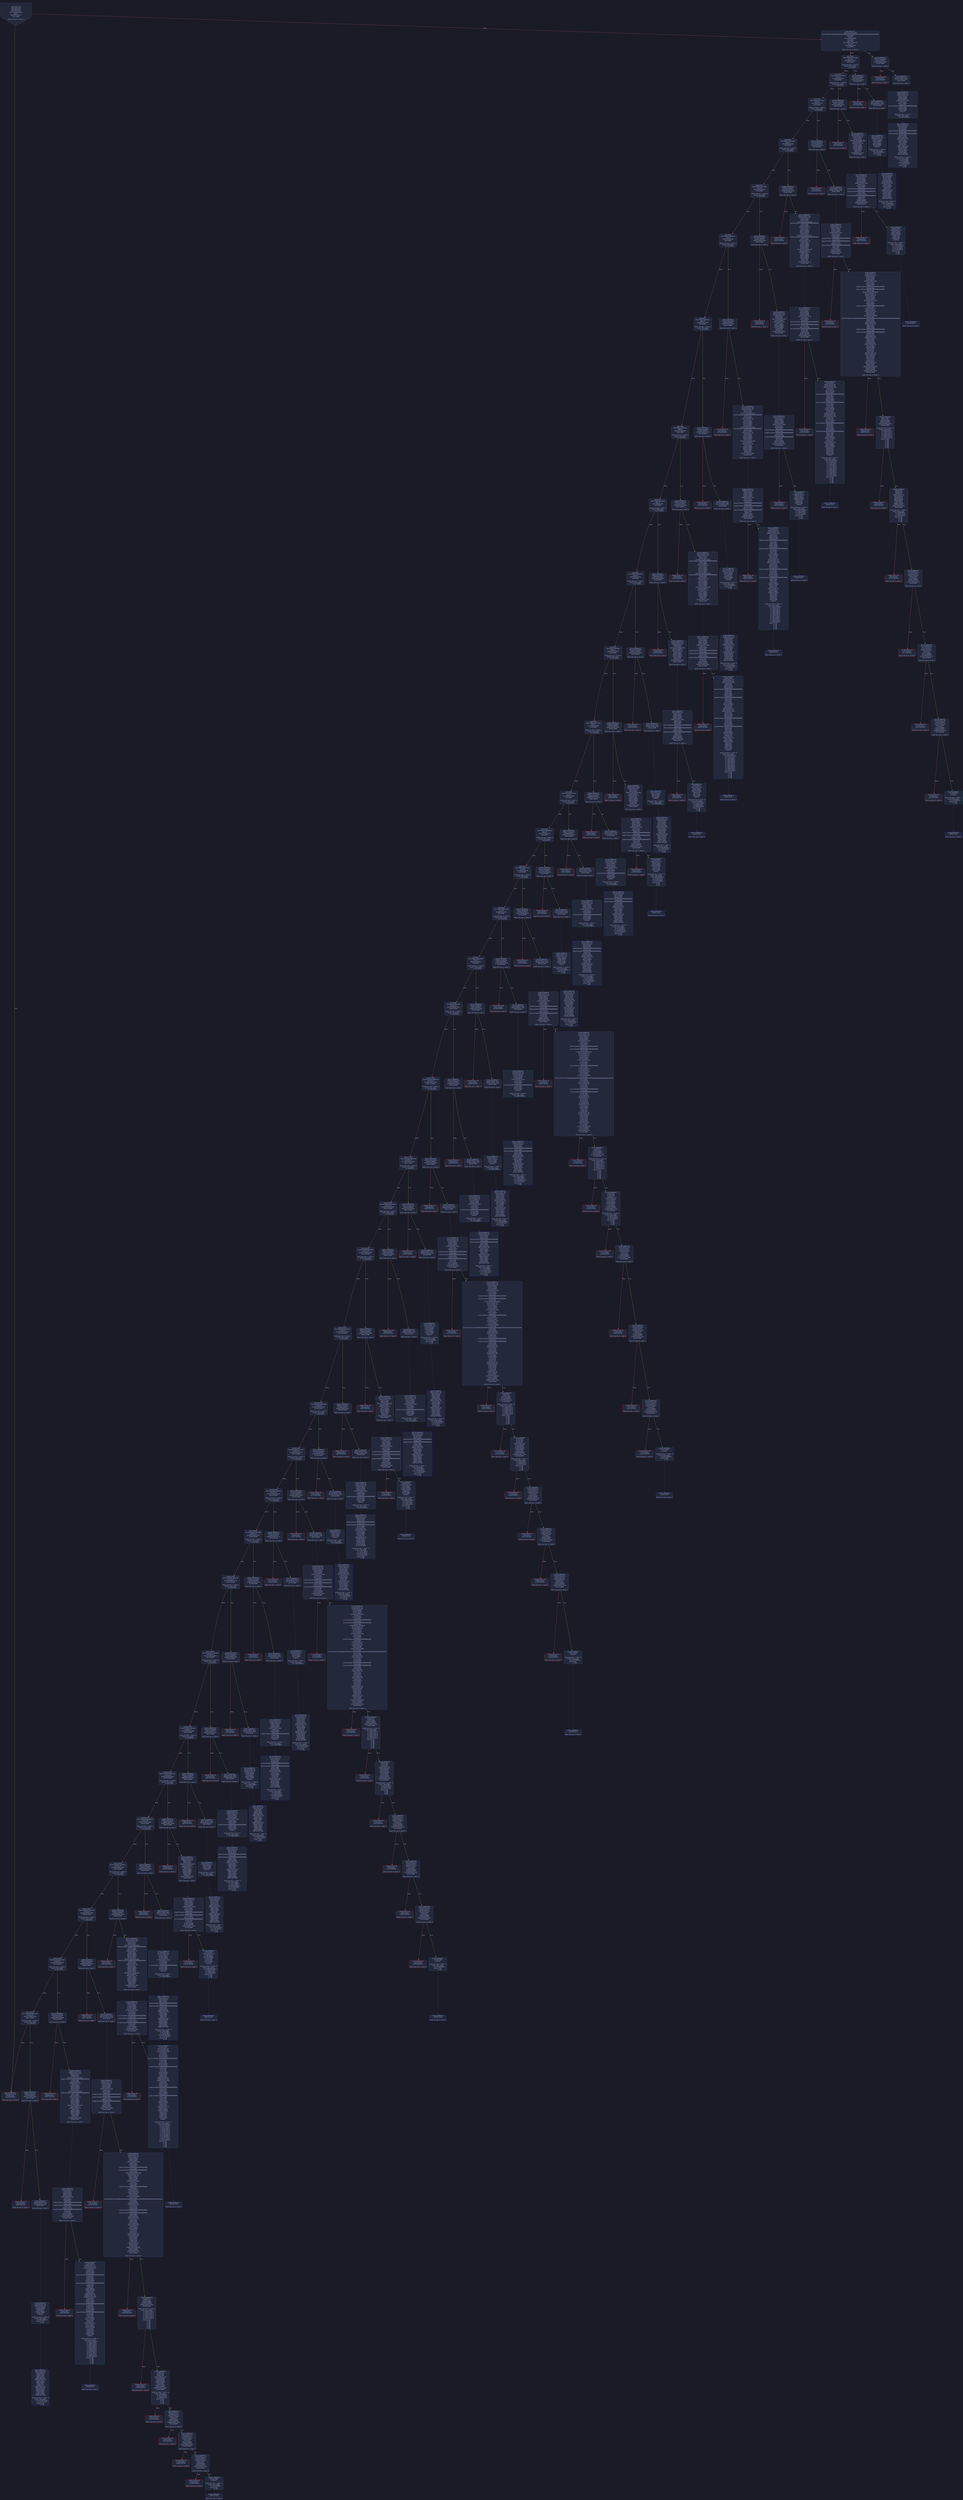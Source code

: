 digraph G {
    node [shape=box, style="filled, rounded", color="#565f89", fontcolor="#c0caf5", fontname="Helvetica", fillcolor="#24283b"];
    edge [color="#414868", fontcolor="#c0caf5", fontname="Helvetica"];
    bgcolor="#1a1b26";
    0 [ label = "[00] PUSH1 60
[02] PUSH1 40
[04] MSTORE
[05] PUSH1 04
[07] CALLDATASIZE
[08] LT
[09] PUSH2 01cd
[0c] JUMPI

Stack size req: 0, sizeΔ: 0
" shape = invhouse]
    1 [ label = "[0d] PUSH1 00
[0f] CALLDATALOAD
[10] PUSH29 0100000000000000000000000000000000000000000000000000000000
[2e] SWAP1
[2f] DIV
[30] PUSH4 ffffffff
[35] AND
[36] DUP1
[37] PUSH4 14b49c36
[3c] EQ
[3d] PUSH2 01d2
[40] JUMPI

Stack size req: 0, sizeΔ: 1
"]
    2 [ label = "[41] DUP1
[42] PUSH4 188a1d68
[47] EQ
[48] PUSH2 0227
[4b] JUMPI

Stack size req: 1, sizeΔ: 0
Entry->Op usage:
	0->71:EQ:1
"]
    3 [ label = "[4c] DUP1
[4d] PUSH4 2955d4ce
[52] EQ
[53] PUSH2 0250
[56] JUMPI

Stack size req: 1, sizeΔ: 0
Entry->Op usage:
	0->82:EQ:1
"]
    4 [ label = "[57] DUP1
[58] PUSH4 2a1c70e7
[5d] EQ
[5e] PUSH2 0273
[61] JUMPI

Stack size req: 1, sizeΔ: 0
Entry->Op usage:
	0->93:EQ:1
"]
    5 [ label = "[62] DUP1
[63] PUSH4 3d01afcd
[68] EQ
[69] PUSH2 0288
[6c] JUMPI

Stack size req: 1, sizeΔ: 0
Entry->Op usage:
	0->104:EQ:1
"]
    6 [ label = "[6d] DUP1
[6e] PUSH4 47255591
[73] EQ
[74] PUSH2 02e9
[77] JUMPI

Stack size req: 1, sizeΔ: 0
Entry->Op usage:
	0->115:EQ:1
"]
    7 [ label = "[78] DUP1
[79] PUSH4 498ef2a2
[7e] EQ
[7f] PUSH2 030c
[82] JUMPI

Stack size req: 1, sizeΔ: 0
Entry->Op usage:
	0->126:EQ:1
"]
    8 [ label = "[83] DUP1
[84] PUSH4 4e6106c5
[89] EQ
[8a] PUSH2 036d
[8d] JUMPI

Stack size req: 1, sizeΔ: 0
Entry->Op usage:
	0->137:EQ:1
"]
    9 [ label = "[8e] DUP1
[8f] PUSH4 59f0c4ac
[94] EQ
[95] PUSH2 0396
[98] JUMPI

Stack size req: 1, sizeΔ: 0
Entry->Op usage:
	0->148:EQ:1
"]
    10 [ label = "[99] DUP1
[9a] PUSH4 5a1024d5
[9f] EQ
[a0] PUSH2 03f7
[a3] JUMPI

Stack size req: 1, sizeΔ: 0
Entry->Op usage:
	0->159:EQ:1
"]
    11 [ label = "[a4] DUP1
[a5] PUSH4 5f8a3029
[aa] EQ
[ab] PUSH2 041a
[ae] JUMPI

Stack size req: 1, sizeΔ: 0
Entry->Op usage:
	0->170:EQ:1
"]
    12 [ label = "[af] DUP1
[b0] PUSH4 5ff7f947
[b5] EQ
[b6] PUSH2 0443
[b9] JUMPI

Stack size req: 1, sizeΔ: 0
Entry->Op usage:
	0->181:EQ:1
"]
    13 [ label = "[ba] DUP1
[bb] PUSH4 65132ad3
[c0] EQ
[c1] PUSH2 0466
[c4] JUMPI

Stack size req: 1, sizeΔ: 0
Entry->Op usage:
	0->192:EQ:1
"]
    14 [ label = "[c5] DUP1
[c6] PUSH4 691f2216
[cb] EQ
[cc] PUSH2 04bb
[cf] JUMPI

Stack size req: 1, sizeΔ: 0
Entry->Op usage:
	0->203:EQ:1
"]
    15 [ label = "[d0] DUP1
[d1] PUSH4 7d00848a
[d6] EQ
[d7] PUSH2 0510
[da] JUMPI

Stack size req: 1, sizeΔ: 0
Entry->Op usage:
	0->214:EQ:1
"]
    16 [ label = "[db] DUP1
[dc] PUSH4 86a2ef34
[e1] EQ
[e2] PUSH2 0539
[e5] JUMPI

Stack size req: 1, sizeΔ: 0
Entry->Op usage:
	0->225:EQ:1
"]
    17 [ label = "[e6] DUP1
[e7] PUSH4 882b4e68
[ec] EQ
[ed] PUSH2 054e
[f0] JUMPI

Stack size req: 1, sizeΔ: 0
Entry->Op usage:
	0->236:EQ:1
"]
    18 [ label = "[f1] DUP1
[f2] PUSH4 9eee5787
[f7] EQ
[f8] PUSH2 05a3
[fb] JUMPI

Stack size req: 1, sizeΔ: 0
Entry->Op usage:
	0->247:EQ:1
"]
    19 [ label = "[fc] DUP1
[fd] PUSH4 9f5a5ff8
[0102] EQ
[0103] PUSH2 05cc
[0106] JUMPI

Stack size req: 1, sizeΔ: 0
Entry->Op usage:
	0->258:EQ:1
"]
    20 [ label = "[0107] DUP1
[0108] PUSH4 ab045871
[010d] EQ
[010e] PUSH2 0621
[0111] JUMPI

Stack size req: 1, sizeΔ: 0
Entry->Op usage:
	0->269:EQ:1
"]
    21 [ label = "[0112] DUP1
[0113] PUSH4 adff2450
[0118] EQ
[0119] PUSH2 0636
[011c] JUMPI

Stack size req: 1, sizeΔ: 0
Entry->Op usage:
	0->280:EQ:1
"]
    22 [ label = "[011d] DUP1
[011e] PUSH4 b55459d1
[0123] EQ
[0124] PUSH2 065f
[0127] JUMPI

Stack size req: 1, sizeΔ: 0
Entry->Op usage:
	0->291:EQ:1
"]
    23 [ label = "[0128] DUP1
[0129] PUSH4 be66399f
[012e] EQ
[012f] PUSH2 06b4
[0132] JUMPI

Stack size req: 1, sizeΔ: 0
Entry->Op usage:
	0->302:EQ:1
"]
    24 [ label = "[0133] DUP1
[0134] PUSH4 beb9571c
[0139] EQ
[013a] PUSH2 06d7
[013d] JUMPI

Stack size req: 1, sizeΔ: 0
Entry->Op usage:
	0->313:EQ:1
"]
    25 [ label = "[013e] DUP1
[013f] PUSH4 bebe4f6d
[0144] EQ
[0145] PUSH2 072c
[0148] JUMPI

Stack size req: 1, sizeΔ: 0
Entry->Op usage:
	0->324:EQ:1
"]
    26 [ label = "[0149] DUP1
[014a] PUSH4 c5cc52fc
[014f] EQ
[0150] PUSH2 0755
[0153] JUMPI

Stack size req: 1, sizeΔ: 0
Entry->Op usage:
	0->335:EQ:1
"]
    27 [ label = "[0154] DUP1
[0155] PUSH4 c946f3af
[015a] EQ
[015b] PUSH2 076a
[015e] JUMPI

Stack size req: 1, sizeΔ: 0
Entry->Op usage:
	0->346:EQ:1
"]
    28 [ label = "[015f] DUP1
[0160] PUSH4 ca5b428f
[0165] EQ
[0166] PUSH2 0793
[0169] JUMPI

Stack size req: 1, sizeΔ: 0
Entry->Op usage:
	0->357:EQ:1
"]
    29 [ label = "[016a] DUP1
[016b] PUSH4 cf2b8c05
[0170] EQ
[0171] PUSH2 07e8
[0174] JUMPI

Stack size req: 1, sizeΔ: 0
Entry->Op usage:
	0->368:EQ:1
"]
    30 [ label = "[0175] DUP1
[0176] PUSH4 cf310642
[017b] EQ
[017c] PUSH2 0811
[017f] JUMPI

Stack size req: 1, sizeΔ: 0
Entry->Op usage:
	0->379:EQ:1
"]
    31 [ label = "[0180] DUP1
[0181] PUSH4 cfa446ec
[0186] EQ
[0187] PUSH2 0866
[018a] JUMPI

Stack size req: 1, sizeΔ: 0
Entry->Op usage:
	0->390:EQ:1
"]
    32 [ label = "[018b] DUP1
[018c] PUSH4 e8227611
[0191] EQ
[0192] PUSH2 088f
[0195] JUMPI

Stack size req: 1, sizeΔ: 0
Entry->Op usage:
	0->401:EQ:1
"]
    33 [ label = "[0196] DUP1
[0197] PUSH4 eaeb83a2
[019c] EQ
[019d] PUSH2 08b2
[01a0] JUMPI

Stack size req: 1, sizeΔ: 0
Entry->Op usage:
	0->412:EQ:1
"]
    34 [ label = "[01a1] DUP1
[01a2] PUSH4 ec8c9975
[01a7] EQ
[01a8] PUSH2 0907
[01ab] JUMPI

Stack size req: 1, sizeΔ: 0
Entry->Op usage:
	0->423:EQ:1
"]
    35 [ label = "[01ac] DUP1
[01ad] PUSH4 f0ca618e
[01b2] EQ
[01b3] PUSH2 0968
[01b6] JUMPI

Stack size req: 1, sizeΔ: 0
Entry->Op usage:
	0->434:EQ:1
"]
    36 [ label = "[01b7] DUP1
[01b8] PUSH4 f2410bfc
[01bd] EQ
[01be] PUSH2 097d
[01c1] JUMPI

Stack size req: 1, sizeΔ: 0
Entry->Op usage:
	0->445:EQ:1
"]
    37 [ label = "[01c2] DUP1
[01c3] PUSH4 fba5ee24
[01c8] EQ
[01c9] PUSH2 09de
[01cc] JUMPI

Stack size req: 1, sizeΔ: 0
Entry->Op usage:
	0->456:EQ:1
"]
    38 [ label = "[01cd] JUMPDEST
[01ce] PUSH1 00
[01d0] DUP1
[01d1] REVERT

Stack size req: 0, sizeΔ: 0
" color = "red"]
    39 [ label = "[01d2] JUMPDEST
[01d3] CALLVALUE
[01d4] ISZERO
[01d5] PUSH2 01dd
[01d8] JUMPI

Stack size req: 0, sizeΔ: 0
"]
    40 [ label = "[01d9] PUSH1 00
[01db] DUP1
[01dc] REVERT

Stack size req: 0, sizeΔ: 0
" color = "red"]
    41 [ label = "[01dd] JUMPDEST
[01de] PUSH2 01e5
[01e1] PUSH2 0a07
[01e4] JUMP

Stack size req: 0, sizeΔ: 1
"]
    42 [ label = "[01e5] JUMPDEST
[01e6] PUSH1 40
[01e8] MLOAD
[01e9] DUP1
[01ea] DUP3
[01eb] PUSH20 ffffffffffffffffffffffffffffffffffffffff
[0200] AND
[0201] PUSH20 ffffffffffffffffffffffffffffffffffffffff
[0216] AND
[0217] DUP2
[0218] MSTORE
[0219] PUSH1 20
[021b] ADD
[021c] SWAP2
[021d] POP
[021e] POP
[021f] PUSH1 40
[0221] MLOAD
[0222] DUP1
[0223] SWAP2
[0224] SUB
[0225] SWAP1
[0226] RETURN

Stack size req: 1, sizeΔ: -1
Entry->Op usage:
	0->512:AND:1
	0->534:AND:1
	0->536:MSTORE:1
	0->541:POP:0
Entry->Exit:
	0->😵
" color = "darkblue"]
    43 [ label = "[0227] JUMPDEST
[0228] CALLVALUE
[0229] ISZERO
[022a] PUSH2 0232
[022d] JUMPI

Stack size req: 0, sizeΔ: 0
"]
    44 [ label = "[022e] PUSH1 00
[0230] DUP1
[0231] REVERT

Stack size req: 0, sizeΔ: 0
" color = "red"]
    45 [ label = "[0232] JUMPDEST
[0233] PUSH2 023a
[0236] PUSH2 0a2d
[0239] JUMP

Stack size req: 0, sizeΔ: 1
"]
    46 [ label = "[023a] JUMPDEST
[023b] PUSH1 40
[023d] MLOAD
[023e] DUP1
[023f] DUP3
[0240] DUP2
[0241] MSTORE
[0242] PUSH1 20
[0244] ADD
[0245] SWAP2
[0246] POP
[0247] POP
[0248] PUSH1 40
[024a] MLOAD
[024b] DUP1
[024c] SWAP2
[024d] SUB
[024e] SWAP1
[024f] RETURN

Stack size req: 1, sizeΔ: -1
Entry->Op usage:
	0->577:MSTORE:1
	0->582:POP:0
Entry->Exit:
	0->😵
" color = "darkblue"]
    47 [ label = "[0250] JUMPDEST
[0251] CALLVALUE
[0252] ISZERO
[0253] PUSH2 025b
[0256] JUMPI

Stack size req: 0, sizeΔ: 0
"]
    48 [ label = "[0257] PUSH1 00
[0259] DUP1
[025a] REVERT

Stack size req: 0, sizeΔ: 0
" color = "red"]
    49 [ label = "[025b] JUMPDEST
[025c] PUSH2 0271
[025f] PUSH1 04
[0261] DUP1
[0262] DUP1
[0263] CALLDATALOAD
[0264] SWAP1
[0265] PUSH1 20
[0267] ADD
[0268] SWAP1
[0269] SWAP2
[026a] SWAP1
[026b] POP
[026c] POP
[026d] PUSH2 0a37
[0270] JUMP

Stack size req: 0, sizeΔ: 2
"]
    50 [ label = "[0271] JUMPDEST
[0272] STOP

Stack size req: 0, sizeΔ: 0
" color = "darkblue"]
    51 [ label = "[0273] JUMPDEST
[0274] CALLVALUE
[0275] ISZERO
[0276] PUSH2 027e
[0279] JUMPI

Stack size req: 0, sizeΔ: 0
"]
    52 [ label = "[027a] PUSH1 00
[027c] DUP1
[027d] REVERT

Stack size req: 0, sizeΔ: 0
" color = "red"]
    53 [ label = "[027e] JUMPDEST
[027f] PUSH2 0286
[0282] PUSH2 0a9c
[0285] JUMP

Stack size req: 0, sizeΔ: 1
"]
    54 [ label = "[0286] JUMPDEST
[0287] STOP

Stack size req: 0, sizeΔ: 0
" color = "darkblue"]
    55 [ label = "[0288] JUMPDEST
[0289] CALLVALUE
[028a] ISZERO
[028b] PUSH2 0293
[028e] JUMPI

Stack size req: 0, sizeΔ: 0
"]
    56 [ label = "[028f] PUSH1 00
[0291] DUP1
[0292] REVERT

Stack size req: 0, sizeΔ: 0
" color = "red"]
    57 [ label = "[0293] JUMPDEST
[0294] PUSH2 02e7
[0297] PUSH1 04
[0299] DUP1
[029a] DUP1
[029b] CALLDATALOAD
[029c] PUSH20 ffffffffffffffffffffffffffffffffffffffff
[02b1] AND
[02b2] SWAP1
[02b3] PUSH1 20
[02b5] ADD
[02b6] SWAP1
[02b7] SWAP2
[02b8] SWAP1
[02b9] DUP1
[02ba] CALLDATALOAD
[02bb] PUSH20 ffffffffffffffffffffffffffffffffffffffff
[02d0] AND
[02d1] SWAP1
[02d2] PUSH1 20
[02d4] ADD
[02d5] SWAP1
[02d6] SWAP2
[02d7] SWAP1
[02d8] DUP1
[02d9] CALLDATALOAD
[02da] SWAP1
[02db] PUSH1 20
[02dd] ADD
[02de] SWAP1
[02df] SWAP2
[02e0] SWAP1
[02e1] POP
[02e2] POP
[02e3] PUSH2 0c3a
[02e6] JUMP

Stack size req: 0, sizeΔ: 4
"]
    58 [ label = "[02e7] JUMPDEST
[02e8] STOP

Stack size req: 0, sizeΔ: 0
" color = "darkblue"]
    59 [ label = "[02e9] JUMPDEST
[02ea] CALLVALUE
[02eb] ISZERO
[02ec] PUSH2 02f4
[02ef] JUMPI

Stack size req: 0, sizeΔ: 0
"]
    60 [ label = "[02f0] PUSH1 00
[02f2] DUP1
[02f3] REVERT

Stack size req: 0, sizeΔ: 0
" color = "red"]
    61 [ label = "[02f4] JUMPDEST
[02f5] PUSH2 030a
[02f8] PUSH1 04
[02fa] DUP1
[02fb] DUP1
[02fc] CALLDATALOAD
[02fd] SWAP1
[02fe] PUSH1 20
[0300] ADD
[0301] SWAP1
[0302] SWAP2
[0303] SWAP1
[0304] POP
[0305] POP
[0306] PUSH2 0d23
[0309] JUMP

Stack size req: 0, sizeΔ: 2
"]
    62 [ label = "[030a] JUMPDEST
[030b] STOP

Stack size req: 0, sizeΔ: 0
" color = "darkblue"]
    63 [ label = "[030c] JUMPDEST
[030d] CALLVALUE
[030e] ISZERO
[030f] PUSH2 0317
[0312] JUMPI

Stack size req: 0, sizeΔ: 0
"]
    64 [ label = "[0313] PUSH1 00
[0315] DUP1
[0316] REVERT

Stack size req: 0, sizeΔ: 0
" color = "red"]
    65 [ label = "[0317] JUMPDEST
[0318] PUSH2 036b
[031b] PUSH1 04
[031d] DUP1
[031e] DUP1
[031f] CALLDATALOAD
[0320] PUSH20 ffffffffffffffffffffffffffffffffffffffff
[0335] AND
[0336] SWAP1
[0337] PUSH1 20
[0339] ADD
[033a] SWAP1
[033b] SWAP2
[033c] SWAP1
[033d] DUP1
[033e] CALLDATALOAD
[033f] PUSH20 ffffffffffffffffffffffffffffffffffffffff
[0354] AND
[0355] SWAP1
[0356] PUSH1 20
[0358] ADD
[0359] SWAP1
[035a] SWAP2
[035b] SWAP1
[035c] DUP1
[035d] CALLDATALOAD
[035e] SWAP1
[035f] PUSH1 20
[0361] ADD
[0362] SWAP1
[0363] SWAP2
[0364] SWAP1
[0365] POP
[0366] POP
[0367] PUSH2 0d88
[036a] JUMP

Stack size req: 0, sizeΔ: 4
"]
    66 [ label = "[036b] JUMPDEST
[036c] STOP

Stack size req: 0, sizeΔ: 0
" color = "darkblue"]
    67 [ label = "[036d] JUMPDEST
[036e] CALLVALUE
[036f] ISZERO
[0370] PUSH2 0378
[0373] JUMPI

Stack size req: 0, sizeΔ: 0
"]
    68 [ label = "[0374] PUSH1 00
[0376] DUP1
[0377] REVERT

Stack size req: 0, sizeΔ: 0
" color = "red"]
    69 [ label = "[0378] JUMPDEST
[0379] PUSH2 0380
[037c] PUSH2 0e71
[037f] JUMP

Stack size req: 0, sizeΔ: 1
"]
    70 [ label = "[0380] JUMPDEST
[0381] PUSH1 40
[0383] MLOAD
[0384] DUP1
[0385] DUP3
[0386] DUP2
[0387] MSTORE
[0388] PUSH1 20
[038a] ADD
[038b] SWAP2
[038c] POP
[038d] POP
[038e] PUSH1 40
[0390] MLOAD
[0391] DUP1
[0392] SWAP2
[0393] SUB
[0394] SWAP1
[0395] RETURN

Stack size req: 1, sizeΔ: -1
Entry->Op usage:
	0->903:MSTORE:1
	0->908:POP:0
Entry->Exit:
	0->😵
" color = "darkblue"]
    71 [ label = "[0396] JUMPDEST
[0397] CALLVALUE
[0398] ISZERO
[0399] PUSH2 03a1
[039c] JUMPI

Stack size req: 0, sizeΔ: 0
"]
    72 [ label = "[039d] PUSH1 00
[039f] DUP1
[03a0] REVERT

Stack size req: 0, sizeΔ: 0
" color = "red"]
    73 [ label = "[03a1] JUMPDEST
[03a2] PUSH2 03f5
[03a5] PUSH1 04
[03a7] DUP1
[03a8] DUP1
[03a9] CALLDATALOAD
[03aa] PUSH20 ffffffffffffffffffffffffffffffffffffffff
[03bf] AND
[03c0] SWAP1
[03c1] PUSH1 20
[03c3] ADD
[03c4] SWAP1
[03c5] SWAP2
[03c6] SWAP1
[03c7] DUP1
[03c8] CALLDATALOAD
[03c9] PUSH20 ffffffffffffffffffffffffffffffffffffffff
[03de] AND
[03df] SWAP1
[03e0] PUSH1 20
[03e2] ADD
[03e3] SWAP1
[03e4] SWAP2
[03e5] SWAP1
[03e6] DUP1
[03e7] CALLDATALOAD
[03e8] SWAP1
[03e9] PUSH1 20
[03eb] ADD
[03ec] SWAP1
[03ed] SWAP2
[03ee] SWAP1
[03ef] POP
[03f0] POP
[03f1] PUSH2 0e7b
[03f4] JUMP

Stack size req: 0, sizeΔ: 4
"]
    74 [ label = "[03f5] JUMPDEST
[03f6] STOP

Stack size req: 0, sizeΔ: 0
" color = "darkblue"]
    75 [ label = "[03f7] JUMPDEST
[03f8] CALLVALUE
[03f9] ISZERO
[03fa] PUSH2 0402
[03fd] JUMPI

Stack size req: 0, sizeΔ: 0
"]
    76 [ label = "[03fe] PUSH1 00
[0400] DUP1
[0401] REVERT

Stack size req: 0, sizeΔ: 0
" color = "red"]
    77 [ label = "[0402] JUMPDEST
[0403] PUSH2 0418
[0406] PUSH1 04
[0408] DUP1
[0409] DUP1
[040a] CALLDATALOAD
[040b] SWAP1
[040c] PUSH1 20
[040e] ADD
[040f] SWAP1
[0410] SWAP2
[0411] SWAP1
[0412] POP
[0413] POP
[0414] PUSH2 0f64
[0417] JUMP

Stack size req: 0, sizeΔ: 2
"]
    78 [ label = "[0418] JUMPDEST
[0419] STOP

Stack size req: 0, sizeΔ: 0
" color = "darkblue"]
    79 [ label = "[041a] JUMPDEST
[041b] CALLVALUE
[041c] ISZERO
[041d] PUSH2 0425
[0420] JUMPI

Stack size req: 0, sizeΔ: 0
"]
    80 [ label = "[0421] PUSH1 00
[0423] DUP1
[0424] REVERT

Stack size req: 0, sizeΔ: 0
" color = "red"]
    81 [ label = "[0425] JUMPDEST
[0426] PUSH2 042d
[0429] PUSH2 0fc9
[042c] JUMP

Stack size req: 0, sizeΔ: 1
"]
    82 [ label = "[042d] JUMPDEST
[042e] PUSH1 40
[0430] MLOAD
[0431] DUP1
[0432] DUP3
[0433] DUP2
[0434] MSTORE
[0435] PUSH1 20
[0437] ADD
[0438] SWAP2
[0439] POP
[043a] POP
[043b] PUSH1 40
[043d] MLOAD
[043e] DUP1
[043f] SWAP2
[0440] SUB
[0441] SWAP1
[0442] RETURN

Stack size req: 1, sizeΔ: -1
Entry->Op usage:
	0->1076:MSTORE:1
	0->1081:POP:0
Entry->Exit:
	0->😵
" color = "darkblue"]
    83 [ label = "[0443] JUMPDEST
[0444] CALLVALUE
[0445] ISZERO
[0446] PUSH2 044e
[0449] JUMPI

Stack size req: 0, sizeΔ: 0
"]
    84 [ label = "[044a] PUSH1 00
[044c] DUP1
[044d] REVERT

Stack size req: 0, sizeΔ: 0
" color = "red"]
    85 [ label = "[044e] JUMPDEST
[044f] PUSH2 0464
[0452] PUSH1 04
[0454] DUP1
[0455] DUP1
[0456] CALLDATALOAD
[0457] SWAP1
[0458] PUSH1 20
[045a] ADD
[045b] SWAP1
[045c] SWAP2
[045d] SWAP1
[045e] POP
[045f] POP
[0460] PUSH2 0fcf
[0463] JUMP

Stack size req: 0, sizeΔ: 2
"]
    86 [ label = "[0464] JUMPDEST
[0465] STOP

Stack size req: 0, sizeΔ: 0
" color = "darkblue"]
    87 [ label = "[0466] JUMPDEST
[0467] CALLVALUE
[0468] ISZERO
[0469] PUSH2 0471
[046c] JUMPI

Stack size req: 0, sizeΔ: 0
"]
    88 [ label = "[046d] PUSH1 00
[046f] DUP1
[0470] REVERT

Stack size req: 0, sizeΔ: 0
" color = "red"]
    89 [ label = "[0471] JUMPDEST
[0472] PUSH2 0479
[0475] PUSH2 1034
[0478] JUMP

Stack size req: 0, sizeΔ: 1
"]
    90 [ label = "[0479] JUMPDEST
[047a] PUSH1 40
[047c] MLOAD
[047d] DUP1
[047e] DUP3
[047f] PUSH20 ffffffffffffffffffffffffffffffffffffffff
[0494] AND
[0495] PUSH20 ffffffffffffffffffffffffffffffffffffffff
[04aa] AND
[04ab] DUP2
[04ac] MSTORE
[04ad] PUSH1 20
[04af] ADD
[04b0] SWAP2
[04b1] POP
[04b2] POP
[04b3] PUSH1 40
[04b5] MLOAD
[04b6] DUP1
[04b7] SWAP2
[04b8] SUB
[04b9] SWAP1
[04ba] RETURN

Stack size req: 1, sizeΔ: -1
Entry->Op usage:
	0->1172:AND:1
	0->1194:AND:1
	0->1196:MSTORE:1
	0->1201:POP:0
Entry->Exit:
	0->😵
" color = "darkblue"]
    91 [ label = "[04bb] JUMPDEST
[04bc] CALLVALUE
[04bd] ISZERO
[04be] PUSH2 04c6
[04c1] JUMPI

Stack size req: 0, sizeΔ: 0
"]
    92 [ label = "[04c2] PUSH1 00
[04c4] DUP1
[04c5] REVERT

Stack size req: 0, sizeΔ: 0
" color = "red"]
    93 [ label = "[04c6] JUMPDEST
[04c7] PUSH2 04ce
[04ca] PUSH2 105a
[04cd] JUMP

Stack size req: 0, sizeΔ: 1
"]
    94 [ label = "[04ce] JUMPDEST
[04cf] PUSH1 40
[04d1] MLOAD
[04d2] DUP1
[04d3] DUP3
[04d4] PUSH20 ffffffffffffffffffffffffffffffffffffffff
[04e9] AND
[04ea] PUSH20 ffffffffffffffffffffffffffffffffffffffff
[04ff] AND
[0500] DUP2
[0501] MSTORE
[0502] PUSH1 20
[0504] ADD
[0505] SWAP2
[0506] POP
[0507] POP
[0508] PUSH1 40
[050a] MLOAD
[050b] DUP1
[050c] SWAP2
[050d] SUB
[050e] SWAP1
[050f] RETURN

Stack size req: 1, sizeΔ: -1
Entry->Op usage:
	0->1257:AND:1
	0->1279:AND:1
	0->1281:MSTORE:1
	0->1286:POP:0
Entry->Exit:
	0->😵
" color = "darkblue"]
    95 [ label = "[0510] JUMPDEST
[0511] CALLVALUE
[0512] ISZERO
[0513] PUSH2 051b
[0516] JUMPI

Stack size req: 0, sizeΔ: 0
"]
    96 [ label = "[0517] PUSH1 00
[0519] DUP1
[051a] REVERT

Stack size req: 0, sizeΔ: 0
" color = "red"]
    97 [ label = "[051b] JUMPDEST
[051c] PUSH2 0523
[051f] PUSH2 1080
[0522] JUMP

Stack size req: 0, sizeΔ: 1
"]
    98 [ label = "[0523] JUMPDEST
[0524] PUSH1 40
[0526] MLOAD
[0527] DUP1
[0528] DUP3
[0529] DUP2
[052a] MSTORE
[052b] PUSH1 20
[052d] ADD
[052e] SWAP2
[052f] POP
[0530] POP
[0531] PUSH1 40
[0533] MLOAD
[0534] DUP1
[0535] SWAP2
[0536] SUB
[0537] SWAP1
[0538] RETURN

Stack size req: 1, sizeΔ: -1
Entry->Op usage:
	0->1322:MSTORE:1
	0->1327:POP:0
Entry->Exit:
	0->😵
" color = "darkblue"]
    99 [ label = "[0539] JUMPDEST
[053a] CALLVALUE
[053b] ISZERO
[053c] PUSH2 0544
[053f] JUMPI

Stack size req: 0, sizeΔ: 0
"]
    100 [ label = "[0540] PUSH1 00
[0542] DUP1
[0543] REVERT

Stack size req: 0, sizeΔ: 0
" color = "red"]
    101 [ label = "[0544] JUMPDEST
[0545] PUSH2 054c
[0548] PUSH2 108a
[054b] JUMP

Stack size req: 0, sizeΔ: 1
"]
    102 [ label = "[054c] JUMPDEST
[054d] STOP

Stack size req: 0, sizeΔ: 0
" color = "darkblue"]
    103 [ label = "[054e] JUMPDEST
[054f] CALLVALUE
[0550] ISZERO
[0551] PUSH2 0559
[0554] JUMPI

Stack size req: 0, sizeΔ: 0
"]
    104 [ label = "[0555] PUSH1 00
[0557] DUP1
[0558] REVERT

Stack size req: 0, sizeΔ: 0
" color = "red"]
    105 [ label = "[0559] JUMPDEST
[055a] PUSH2 0561
[055d] PUSH2 1228
[0560] JUMP

Stack size req: 0, sizeΔ: 1
"]
    106 [ label = "[0561] JUMPDEST
[0562] PUSH1 40
[0564] MLOAD
[0565] DUP1
[0566] DUP3
[0567] PUSH20 ffffffffffffffffffffffffffffffffffffffff
[057c] AND
[057d] PUSH20 ffffffffffffffffffffffffffffffffffffffff
[0592] AND
[0593] DUP2
[0594] MSTORE
[0595] PUSH1 20
[0597] ADD
[0598] SWAP2
[0599] POP
[059a] POP
[059b] PUSH1 40
[059d] MLOAD
[059e] DUP1
[059f] SWAP2
[05a0] SUB
[05a1] SWAP1
[05a2] RETURN

Stack size req: 1, sizeΔ: -1
Entry->Op usage:
	0->1404:AND:1
	0->1426:AND:1
	0->1428:MSTORE:1
	0->1433:POP:0
Entry->Exit:
	0->😵
" color = "darkblue"]
    107 [ label = "[05a3] JUMPDEST
[05a4] CALLVALUE
[05a5] ISZERO
[05a6] PUSH2 05ae
[05a9] JUMPI

Stack size req: 0, sizeΔ: 0
"]
    108 [ label = "[05aa] PUSH1 00
[05ac] DUP1
[05ad] REVERT

Stack size req: 0, sizeΔ: 0
" color = "red"]
    109 [ label = "[05ae] JUMPDEST
[05af] PUSH2 05b6
[05b2] PUSH2 124e
[05b5] JUMP

Stack size req: 0, sizeΔ: 1
"]
    110 [ label = "[05b6] JUMPDEST
[05b7] PUSH1 40
[05b9] MLOAD
[05ba] DUP1
[05bb] DUP3
[05bc] DUP2
[05bd] MSTORE
[05be] PUSH1 20
[05c0] ADD
[05c1] SWAP2
[05c2] POP
[05c3] POP
[05c4] PUSH1 40
[05c6] MLOAD
[05c7] DUP1
[05c8] SWAP2
[05c9] SUB
[05ca] SWAP1
[05cb] RETURN

Stack size req: 1, sizeΔ: -1
Entry->Op usage:
	0->1469:MSTORE:1
	0->1474:POP:0
Entry->Exit:
	0->😵
" color = "darkblue"]
    111 [ label = "[05cc] JUMPDEST
[05cd] CALLVALUE
[05ce] ISZERO
[05cf] PUSH2 05d7
[05d2] JUMPI

Stack size req: 0, sizeΔ: 0
"]
    112 [ label = "[05d3] PUSH1 00
[05d5] DUP1
[05d6] REVERT

Stack size req: 0, sizeΔ: 0
" color = "red"]
    113 [ label = "[05d7] JUMPDEST
[05d8] PUSH2 05df
[05db] PUSH2 1254
[05de] JUMP

Stack size req: 0, sizeΔ: 1
"]
    114 [ label = "[05df] JUMPDEST
[05e0] PUSH1 40
[05e2] MLOAD
[05e3] DUP1
[05e4] DUP3
[05e5] PUSH20 ffffffffffffffffffffffffffffffffffffffff
[05fa] AND
[05fb] PUSH20 ffffffffffffffffffffffffffffffffffffffff
[0610] AND
[0611] DUP2
[0612] MSTORE
[0613] PUSH1 20
[0615] ADD
[0616] SWAP2
[0617] POP
[0618] POP
[0619] PUSH1 40
[061b] MLOAD
[061c] DUP1
[061d] SWAP2
[061e] SUB
[061f] SWAP1
[0620] RETURN

Stack size req: 1, sizeΔ: -1
Entry->Op usage:
	0->1530:AND:1
	0->1552:AND:1
	0->1554:MSTORE:1
	0->1559:POP:0
Entry->Exit:
	0->😵
" color = "darkblue"]
    115 [ label = "[0621] JUMPDEST
[0622] CALLVALUE
[0623] ISZERO
[0624] PUSH2 062c
[0627] JUMPI

Stack size req: 0, sizeΔ: 0
"]
    116 [ label = "[0628] PUSH1 00
[062a] DUP1
[062b] REVERT

Stack size req: 0, sizeΔ: 0
" color = "red"]
    117 [ label = "[062c] JUMPDEST
[062d] PUSH2 0634
[0630] PUSH2 127a
[0633] JUMP

Stack size req: 0, sizeΔ: 1
"]
    118 [ label = "[0634] JUMPDEST
[0635] STOP

Stack size req: 0, sizeΔ: 0
" color = "darkblue"]
    119 [ label = "[0636] JUMPDEST
[0637] CALLVALUE
[0638] ISZERO
[0639] PUSH2 0641
[063c] JUMPI

Stack size req: 0, sizeΔ: 0
"]
    120 [ label = "[063d] PUSH1 00
[063f] DUP1
[0640] REVERT

Stack size req: 0, sizeΔ: 0
" color = "red"]
    121 [ label = "[0641] JUMPDEST
[0642] PUSH2 0649
[0645] PUSH2 1418
[0648] JUMP

Stack size req: 0, sizeΔ: 1
"]
    122 [ label = "[0649] JUMPDEST
[064a] PUSH1 40
[064c] MLOAD
[064d] DUP1
[064e] DUP3
[064f] DUP2
[0650] MSTORE
[0651] PUSH1 20
[0653] ADD
[0654] SWAP2
[0655] POP
[0656] POP
[0657] PUSH1 40
[0659] MLOAD
[065a] DUP1
[065b] SWAP2
[065c] SUB
[065d] SWAP1
[065e] RETURN

Stack size req: 1, sizeΔ: -1
Entry->Op usage:
	0->1616:MSTORE:1
	0->1621:POP:0
Entry->Exit:
	0->😵
" color = "darkblue"]
    123 [ label = "[065f] JUMPDEST
[0660] CALLVALUE
[0661] ISZERO
[0662] PUSH2 066a
[0665] JUMPI

Stack size req: 0, sizeΔ: 0
"]
    124 [ label = "[0666] PUSH1 00
[0668] DUP1
[0669] REVERT

Stack size req: 0, sizeΔ: 0
" color = "red"]
    125 [ label = "[066a] JUMPDEST
[066b] PUSH2 0672
[066e] PUSH2 1422
[0671] JUMP

Stack size req: 0, sizeΔ: 1
"]
    126 [ label = "[0672] JUMPDEST
[0673] PUSH1 40
[0675] MLOAD
[0676] DUP1
[0677] DUP3
[0678] PUSH20 ffffffffffffffffffffffffffffffffffffffff
[068d] AND
[068e] PUSH20 ffffffffffffffffffffffffffffffffffffffff
[06a3] AND
[06a4] DUP2
[06a5] MSTORE
[06a6] PUSH1 20
[06a8] ADD
[06a9] SWAP2
[06aa] POP
[06ab] POP
[06ac] PUSH1 40
[06ae] MLOAD
[06af] DUP1
[06b0] SWAP2
[06b1] SUB
[06b2] SWAP1
[06b3] RETURN

Stack size req: 1, sizeΔ: -1
Entry->Op usage:
	0->1677:AND:1
	0->1699:AND:1
	0->1701:MSTORE:1
	0->1706:POP:0
Entry->Exit:
	0->😵
" color = "darkblue"]
    127 [ label = "[06b4] JUMPDEST
[06b5] CALLVALUE
[06b6] ISZERO
[06b7] PUSH2 06bf
[06ba] JUMPI

Stack size req: 0, sizeΔ: 0
"]
    128 [ label = "[06bb] PUSH1 00
[06bd] DUP1
[06be] REVERT

Stack size req: 0, sizeΔ: 0
" color = "red"]
    129 [ label = "[06bf] JUMPDEST
[06c0] PUSH2 06d5
[06c3] PUSH1 04
[06c5] DUP1
[06c6] DUP1
[06c7] CALLDATALOAD
[06c8] SWAP1
[06c9] PUSH1 20
[06cb] ADD
[06cc] SWAP1
[06cd] SWAP2
[06ce] SWAP1
[06cf] POP
[06d0] POP
[06d1] PUSH2 1448
[06d4] JUMP

Stack size req: 0, sizeΔ: 2
"]
    130 [ label = "[06d5] JUMPDEST
[06d6] STOP

Stack size req: 0, sizeΔ: 0
" color = "darkblue"]
    131 [ label = "[06d7] JUMPDEST
[06d8] CALLVALUE
[06d9] ISZERO
[06da] PUSH2 06e2
[06dd] JUMPI

Stack size req: 0, sizeΔ: 0
"]
    132 [ label = "[06de] PUSH1 00
[06e0] DUP1
[06e1] REVERT

Stack size req: 0, sizeΔ: 0
" color = "red"]
    133 [ label = "[06e2] JUMPDEST
[06e3] PUSH2 06ea
[06e6] PUSH2 14ad
[06e9] JUMP

Stack size req: 0, sizeΔ: 1
"]
    134 [ label = "[06ea] JUMPDEST
[06eb] PUSH1 40
[06ed] MLOAD
[06ee] DUP1
[06ef] DUP3
[06f0] PUSH20 ffffffffffffffffffffffffffffffffffffffff
[0705] AND
[0706] PUSH20 ffffffffffffffffffffffffffffffffffffffff
[071b] AND
[071c] DUP2
[071d] MSTORE
[071e] PUSH1 20
[0720] ADD
[0721] SWAP2
[0722] POP
[0723] POP
[0724] PUSH1 40
[0726] MLOAD
[0727] DUP1
[0728] SWAP2
[0729] SUB
[072a] SWAP1
[072b] RETURN

Stack size req: 1, sizeΔ: -1
Entry->Op usage:
	0->1797:AND:1
	0->1819:AND:1
	0->1821:MSTORE:1
	0->1826:POP:0
Entry->Exit:
	0->😵
" color = "darkblue"]
    135 [ label = "[072c] JUMPDEST
[072d] CALLVALUE
[072e] ISZERO
[072f] PUSH2 0737
[0732] JUMPI

Stack size req: 0, sizeΔ: 0
"]
    136 [ label = "[0733] PUSH1 00
[0735] DUP1
[0736] REVERT

Stack size req: 0, sizeΔ: 0
" color = "red"]
    137 [ label = "[0737] JUMPDEST
[0738] PUSH2 073f
[073b] PUSH2 14d3
[073e] JUMP

Stack size req: 0, sizeΔ: 1
"]
    138 [ label = "[073f] JUMPDEST
[0740] PUSH1 40
[0742] MLOAD
[0743] DUP1
[0744] DUP3
[0745] DUP2
[0746] MSTORE
[0747] PUSH1 20
[0749] ADD
[074a] SWAP2
[074b] POP
[074c] POP
[074d] PUSH1 40
[074f] MLOAD
[0750] DUP1
[0751] SWAP2
[0752] SUB
[0753] SWAP1
[0754] RETURN

Stack size req: 1, sizeΔ: -1
Entry->Op usage:
	0->1862:MSTORE:1
	0->1867:POP:0
Entry->Exit:
	0->😵
" color = "darkblue"]
    139 [ label = "[0755] JUMPDEST
[0756] CALLVALUE
[0757] ISZERO
[0758] PUSH2 0760
[075b] JUMPI

Stack size req: 0, sizeΔ: 0
"]
    140 [ label = "[075c] PUSH1 00
[075e] DUP1
[075f] REVERT

Stack size req: 0, sizeΔ: 0
" color = "red"]
    141 [ label = "[0760] JUMPDEST
[0761] PUSH2 0768
[0764] PUSH2 14d9
[0767] JUMP

Stack size req: 0, sizeΔ: 1
"]
    142 [ label = "[0768] JUMPDEST
[0769] STOP

Stack size req: 0, sizeΔ: 0
" color = "darkblue"]
    143 [ label = "[076a] JUMPDEST
[076b] CALLVALUE
[076c] ISZERO
[076d] PUSH2 0775
[0770] JUMPI

Stack size req: 0, sizeΔ: 0
"]
    144 [ label = "[0771] PUSH1 00
[0773] DUP1
[0774] REVERT

Stack size req: 0, sizeΔ: 0
" color = "red"]
    145 [ label = "[0775] JUMPDEST
[0776] PUSH2 077d
[0779] PUSH2 1677
[077c] JUMP

Stack size req: 0, sizeΔ: 1
"]
    146 [ label = "[077d] JUMPDEST
[077e] PUSH1 40
[0780] MLOAD
[0781] DUP1
[0782] DUP3
[0783] DUP2
[0784] MSTORE
[0785] PUSH1 20
[0787] ADD
[0788] SWAP2
[0789] POP
[078a] POP
[078b] PUSH1 40
[078d] MLOAD
[078e] DUP1
[078f] SWAP2
[0790] SUB
[0791] SWAP1
[0792] RETURN

Stack size req: 1, sizeΔ: -1
Entry->Op usage:
	0->1924:MSTORE:1
	0->1929:POP:0
Entry->Exit:
	0->😵
" color = "darkblue"]
    147 [ label = "[0793] JUMPDEST
[0794] CALLVALUE
[0795] ISZERO
[0796] PUSH2 079e
[0799] JUMPI

Stack size req: 0, sizeΔ: 0
"]
    148 [ label = "[079a] PUSH1 00
[079c] DUP1
[079d] REVERT

Stack size req: 0, sizeΔ: 0
" color = "red"]
    149 [ label = "[079e] JUMPDEST
[079f] PUSH2 07a6
[07a2] PUSH2 167d
[07a5] JUMP

Stack size req: 0, sizeΔ: 1
"]
    150 [ label = "[07a6] JUMPDEST
[07a7] PUSH1 40
[07a9] MLOAD
[07aa] DUP1
[07ab] DUP3
[07ac] PUSH20 ffffffffffffffffffffffffffffffffffffffff
[07c1] AND
[07c2] PUSH20 ffffffffffffffffffffffffffffffffffffffff
[07d7] AND
[07d8] DUP2
[07d9] MSTORE
[07da] PUSH1 20
[07dc] ADD
[07dd] SWAP2
[07de] POP
[07df] POP
[07e0] PUSH1 40
[07e2] MLOAD
[07e3] DUP1
[07e4] SWAP2
[07e5] SUB
[07e6] SWAP1
[07e7] RETURN

Stack size req: 1, sizeΔ: -1
Entry->Op usage:
	0->1985:AND:1
	0->2007:AND:1
	0->2009:MSTORE:1
	0->2014:POP:0
Entry->Exit:
	0->😵
" color = "darkblue"]
    151 [ label = "[07e8] JUMPDEST
[07e9] CALLVALUE
[07ea] ISZERO
[07eb] PUSH2 07f3
[07ee] JUMPI

Stack size req: 0, sizeΔ: 0
"]
    152 [ label = "[07ef] PUSH1 00
[07f1] DUP1
[07f2] REVERT

Stack size req: 0, sizeΔ: 0
" color = "red"]
    153 [ label = "[07f3] JUMPDEST
[07f4] PUSH2 07fb
[07f7] PUSH2 16a3
[07fa] JUMP

Stack size req: 0, sizeΔ: 1
"]
    154 [ label = "[07fb] JUMPDEST
[07fc] PUSH1 40
[07fe] MLOAD
[07ff] DUP1
[0800] DUP3
[0801] DUP2
[0802] MSTORE
[0803] PUSH1 20
[0805] ADD
[0806] SWAP2
[0807] POP
[0808] POP
[0809] PUSH1 40
[080b] MLOAD
[080c] DUP1
[080d] SWAP2
[080e] SUB
[080f] SWAP1
[0810] RETURN

Stack size req: 1, sizeΔ: -1
Entry->Op usage:
	0->2050:MSTORE:1
	0->2055:POP:0
Entry->Exit:
	0->😵
" color = "darkblue"]
    155 [ label = "[0811] JUMPDEST
[0812] CALLVALUE
[0813] ISZERO
[0814] PUSH2 081c
[0817] JUMPI

Stack size req: 0, sizeΔ: 0
"]
    156 [ label = "[0818] PUSH1 00
[081a] DUP1
[081b] REVERT

Stack size req: 0, sizeΔ: 0
" color = "red"]
    157 [ label = "[081c] JUMPDEST
[081d] PUSH2 0824
[0820] PUSH2 16ad
[0823] JUMP

Stack size req: 0, sizeΔ: 1
"]
    158 [ label = "[0824] JUMPDEST
[0825] PUSH1 40
[0827] MLOAD
[0828] DUP1
[0829] DUP3
[082a] PUSH20 ffffffffffffffffffffffffffffffffffffffff
[083f] AND
[0840] PUSH20 ffffffffffffffffffffffffffffffffffffffff
[0855] AND
[0856] DUP2
[0857] MSTORE
[0858] PUSH1 20
[085a] ADD
[085b] SWAP2
[085c] POP
[085d] POP
[085e] PUSH1 40
[0860] MLOAD
[0861] DUP1
[0862] SWAP2
[0863] SUB
[0864] SWAP1
[0865] RETURN

Stack size req: 1, sizeΔ: -1
Entry->Op usage:
	0->2111:AND:1
	0->2133:AND:1
	0->2135:MSTORE:1
	0->2140:POP:0
Entry->Exit:
	0->😵
" color = "darkblue"]
    159 [ label = "[0866] JUMPDEST
[0867] CALLVALUE
[0868] ISZERO
[0869] PUSH2 0871
[086c] JUMPI

Stack size req: 0, sizeΔ: 0
"]
    160 [ label = "[086d] PUSH1 00
[086f] DUP1
[0870] REVERT

Stack size req: 0, sizeΔ: 0
" color = "red"]
    161 [ label = "[0871] JUMPDEST
[0872] PUSH2 0879
[0875] PUSH2 16d3
[0878] JUMP

Stack size req: 0, sizeΔ: 1
"]
    162 [ label = "[0879] JUMPDEST
[087a] PUSH1 40
[087c] MLOAD
[087d] DUP1
[087e] DUP3
[087f] DUP2
[0880] MSTORE
[0881] PUSH1 20
[0883] ADD
[0884] SWAP2
[0885] POP
[0886] POP
[0887] PUSH1 40
[0889] MLOAD
[088a] DUP1
[088b] SWAP2
[088c] SUB
[088d] SWAP1
[088e] RETURN

Stack size req: 1, sizeΔ: -1
Entry->Op usage:
	0->2176:MSTORE:1
	0->2181:POP:0
Entry->Exit:
	0->😵
" color = "darkblue"]
    163 [ label = "[088f] JUMPDEST
[0890] CALLVALUE
[0891] ISZERO
[0892] PUSH2 089a
[0895] JUMPI

Stack size req: 0, sizeΔ: 0
"]
    164 [ label = "[0896] PUSH1 00
[0898] DUP1
[0899] REVERT

Stack size req: 0, sizeΔ: 0
" color = "red"]
    165 [ label = "[089a] JUMPDEST
[089b] PUSH2 08b0
[089e] PUSH1 04
[08a0] DUP1
[08a1] DUP1
[08a2] CALLDATALOAD
[08a3] SWAP1
[08a4] PUSH1 20
[08a6] ADD
[08a7] SWAP1
[08a8] SWAP2
[08a9] SWAP1
[08aa] POP
[08ab] POP
[08ac] PUSH2 16d9
[08af] JUMP

Stack size req: 0, sizeΔ: 2
"]
    166 [ label = "[08b0] JUMPDEST
[08b1] STOP

Stack size req: 0, sizeΔ: 0
" color = "darkblue"]
    167 [ label = "[08b2] JUMPDEST
[08b3] CALLVALUE
[08b4] ISZERO
[08b5] PUSH2 08bd
[08b8] JUMPI

Stack size req: 0, sizeΔ: 0
"]
    168 [ label = "[08b9] PUSH1 00
[08bb] DUP1
[08bc] REVERT

Stack size req: 0, sizeΔ: 0
" color = "red"]
    169 [ label = "[08bd] JUMPDEST
[08be] PUSH2 08c5
[08c1] PUSH2 173e
[08c4] JUMP

Stack size req: 0, sizeΔ: 1
"]
    170 [ label = "[08c5] JUMPDEST
[08c6] PUSH1 40
[08c8] MLOAD
[08c9] DUP1
[08ca] DUP3
[08cb] PUSH20 ffffffffffffffffffffffffffffffffffffffff
[08e0] AND
[08e1] PUSH20 ffffffffffffffffffffffffffffffffffffffff
[08f6] AND
[08f7] DUP2
[08f8] MSTORE
[08f9] PUSH1 20
[08fb] ADD
[08fc] SWAP2
[08fd] POP
[08fe] POP
[08ff] PUSH1 40
[0901] MLOAD
[0902] DUP1
[0903] SWAP2
[0904] SUB
[0905] SWAP1
[0906] RETURN

Stack size req: 1, sizeΔ: -1
Entry->Op usage:
	0->2272:AND:1
	0->2294:AND:1
	0->2296:MSTORE:1
	0->2301:POP:0
Entry->Exit:
	0->😵
" color = "darkblue"]
    171 [ label = "[0907] JUMPDEST
[0908] CALLVALUE
[0909] ISZERO
[090a] PUSH2 0912
[090d] JUMPI

Stack size req: 0, sizeΔ: 0
"]
    172 [ label = "[090e] PUSH1 00
[0910] DUP1
[0911] REVERT

Stack size req: 0, sizeΔ: 0
" color = "red"]
    173 [ label = "[0912] JUMPDEST
[0913] PUSH2 0966
[0916] PUSH1 04
[0918] DUP1
[0919] DUP1
[091a] CALLDATALOAD
[091b] PUSH20 ffffffffffffffffffffffffffffffffffffffff
[0930] AND
[0931] SWAP1
[0932] PUSH1 20
[0934] ADD
[0935] SWAP1
[0936] SWAP2
[0937] SWAP1
[0938] DUP1
[0939] CALLDATALOAD
[093a] PUSH20 ffffffffffffffffffffffffffffffffffffffff
[094f] AND
[0950] SWAP1
[0951] PUSH1 20
[0953] ADD
[0954] SWAP1
[0955] SWAP2
[0956] SWAP1
[0957] DUP1
[0958] CALLDATALOAD
[0959] SWAP1
[095a] PUSH1 20
[095c] ADD
[095d] SWAP1
[095e] SWAP2
[095f] SWAP1
[0960] POP
[0961] POP
[0962] PUSH2 1764
[0965] JUMP

Stack size req: 0, sizeΔ: 4
"]
    174 [ label = "[0966] JUMPDEST
[0967] STOP

Stack size req: 0, sizeΔ: 0
" color = "darkblue"]
    175 [ label = "[0968] JUMPDEST
[0969] CALLVALUE
[096a] ISZERO
[096b] PUSH2 0973
[096e] JUMPI

Stack size req: 0, sizeΔ: 0
"]
    176 [ label = "[096f] PUSH1 00
[0971] DUP1
[0972] REVERT

Stack size req: 0, sizeΔ: 0
" color = "red"]
    177 [ label = "[0973] JUMPDEST
[0974] PUSH2 097b
[0977] PUSH2 184d
[097a] JUMP

Stack size req: 0, sizeΔ: 1
"]
    178 [ label = "[097b] JUMPDEST
[097c] STOP

Stack size req: 0, sizeΔ: 0
" color = "darkblue"]
    179 [ label = "[097d] JUMPDEST
[097e] CALLVALUE
[097f] ISZERO
[0980] PUSH2 0988
[0983] JUMPI

Stack size req: 0, sizeΔ: 0
"]
    180 [ label = "[0984] PUSH1 00
[0986] DUP1
[0987] REVERT

Stack size req: 0, sizeΔ: 0
" color = "red"]
    181 [ label = "[0988] JUMPDEST
[0989] PUSH2 09dc
[098c] PUSH1 04
[098e] DUP1
[098f] DUP1
[0990] CALLDATALOAD
[0991] PUSH20 ffffffffffffffffffffffffffffffffffffffff
[09a6] AND
[09a7] SWAP1
[09a8] PUSH1 20
[09aa] ADD
[09ab] SWAP1
[09ac] SWAP2
[09ad] SWAP1
[09ae] DUP1
[09af] CALLDATALOAD
[09b0] PUSH20 ffffffffffffffffffffffffffffffffffffffff
[09c5] AND
[09c6] SWAP1
[09c7] PUSH1 20
[09c9] ADD
[09ca] SWAP1
[09cb] SWAP2
[09cc] SWAP1
[09cd] DUP1
[09ce] CALLDATALOAD
[09cf] SWAP1
[09d0] PUSH1 20
[09d2] ADD
[09d3] SWAP1
[09d4] SWAP2
[09d5] SWAP1
[09d6] POP
[09d7] POP
[09d8] PUSH2 19eb
[09db] JUMP

Stack size req: 0, sizeΔ: 4
"]
    182 [ label = "[09dc] JUMPDEST
[09dd] STOP

Stack size req: 0, sizeΔ: 0
" color = "darkblue"]
    183 [ label = "[09de] JUMPDEST
[09df] CALLVALUE
[09e0] ISZERO
[09e1] PUSH2 09e9
[09e4] JUMPI

Stack size req: 0, sizeΔ: 0
"]
    184 [ label = "[09e5] PUSH1 00
[09e7] DUP1
[09e8] REVERT

Stack size req: 0, sizeΔ: 0
" color = "red"]
    185 [ label = "[09e9] JUMPDEST
[09ea] PUSH2 09f1
[09ed] PUSH2 1ad4
[09f0] JUMP

Stack size req: 0, sizeΔ: 1
"]
    186 [ label = "[09f1] JUMPDEST
[09f2] PUSH1 40
[09f4] MLOAD
[09f5] DUP1
[09f6] DUP3
[09f7] DUP2
[09f8] MSTORE
[09f9] PUSH1 20
[09fb] ADD
[09fc] SWAP2
[09fd] POP
[09fe] POP
[09ff] PUSH1 40
[0a01] MLOAD
[0a02] DUP1
[0a03] SWAP2
[0a04] SUB
[0a05] SWAP1
[0a06] RETURN

Stack size req: 1, sizeΔ: -1
Entry->Op usage:
	0->2552:MSTORE:1
	0->2557:POP:0
Entry->Exit:
	0->😵
" color = "darkblue"]
    187 [ label = "[0a07] JUMPDEST
[0a08] PUSH1 10
[0a0a] PUSH1 00
[0a0c] SWAP1
[0a0d] SLOAD
[0a0e] SWAP1
[0a0f] PUSH2 0100
[0a12] EXP
[0a13] SWAP1
[0a14] DIV
[0a15] PUSH20 ffffffffffffffffffffffffffffffffffffffff
[0a2a] AND
[0a2b] DUP2
[0a2c] JUMP
Indirect!

Stack size req: 1, sizeΔ: 1
Entry->Op usage:
	0->2604:JUMP:0
" color = "teal"]
    188 [ label = "[0a2d] JUMPDEST
[0a2e] PUSH1 00
[0a30] PUSH1 05
[0a32] SLOAD
[0a33] SWAP1
[0a34] POP
[0a35] SWAP1
[0a36] JUMP
Indirect!

Stack size req: 1, sizeΔ: 0
Entry->Op usage:
	0->2614:JUMP:0
Entry->Exit:
	0->😵
" color = "teal"]
    189 [ label = "[0a37] JUMPDEST
[0a38] PUSH1 00
[0a3a] DUP1
[0a3b] SWAP1
[0a3c] SLOAD
[0a3d] SWAP1
[0a3e] PUSH2 0100
[0a41] EXP
[0a42] SWAP1
[0a43] DIV
[0a44] PUSH20 ffffffffffffffffffffffffffffffffffffffff
[0a59] AND
[0a5a] PUSH20 ffffffffffffffffffffffffffffffffffffffff
[0a6f] AND
[0a70] CALLER
[0a71] PUSH20 ffffffffffffffffffffffffffffffffffffffff
[0a86] AND
[0a87] EQ
[0a88] ISZERO
[0a89] ISZERO
[0a8a] PUSH2 0a92
[0a8d] JUMPI

Stack size req: 0, sizeΔ: 0
"]
    190 [ label = "[0a8e] PUSH1 00
[0a90] DUP1
[0a91] REVERT

Stack size req: 0, sizeΔ: 0
" color = "red"]
    191 [ label = "[0a92] JUMPDEST
[0a93] DUP1
[0a94] PUSH1 03
[0a96] DUP2
[0a97] SWAP1
[0a98] SSTORE
[0a99] POP
[0a9a] POP
[0a9b] JUMP
Indirect!

Stack size req: 2, sizeΔ: -2
Entry->Op usage:
	0->2712:SSTORE:1
	0->2713:POP:0
	0->2714:POP:0
	1->2715:JUMP:0
Entry->Exit:
	0->😵
	1->😵
" color = "teal"]
    192 [ label = "[0a9c] JUMPDEST
[0a9d] PUSH1 07
[0a9f] PUSH1 00
[0aa1] SWAP1
[0aa2] SLOAD
[0aa3] SWAP1
[0aa4] PUSH2 0100
[0aa7] EXP
[0aa8] SWAP1
[0aa9] DIV
[0aaa] PUSH20 ffffffffffffffffffffffffffffffffffffffff
[0abf] AND
[0ac0] PUSH20 ffffffffffffffffffffffffffffffffffffffff
[0ad5] AND
[0ad6] CALLER
[0ad7] PUSH20 ffffffffffffffffffffffffffffffffffffffff
[0aec] AND
[0aed] EQ
[0aee] ISZERO
[0aef] ISZERO
[0af0] PUSH2 0af8
[0af3] JUMPI

Stack size req: 0, sizeΔ: 0
"]
    193 [ label = "[0af4] PUSH1 00
[0af6] DUP1
[0af7] REVERT

Stack size req: 0, sizeΔ: 0
" color = "red"]
    194 [ label = "[0af8] JUMPDEST
[0af9] PUSH1 0c
[0afb] PUSH1 00
[0afd] SWAP1
[0afe] SLOAD
[0aff] SWAP1
[0b00] PUSH2 0100
[0b03] EXP
[0b04] SWAP1
[0b05] DIV
[0b06] PUSH20 ffffffffffffffffffffffffffffffffffffffff
[0b1b] AND
[0b1c] PUSH20 ffffffffffffffffffffffffffffffffffffffff
[0b31] AND
[0b32] PUSH4 a9059cbb
[0b37] PUSH1 07
[0b39] PUSH1 00
[0b3b] SWAP1
[0b3c] SLOAD
[0b3d] SWAP1
[0b3e] PUSH2 0100
[0b41] EXP
[0b42] SWAP1
[0b43] DIV
[0b44] PUSH20 ffffffffffffffffffffffffffffffffffffffff
[0b59] AND
[0b5a] PUSH1 11
[0b5c] SLOAD
[0b5d] PUSH1 40
[0b5f] MLOAD
[0b60] DUP4
[0b61] PUSH4 ffffffff
[0b66] AND
[0b67] PUSH29 0100000000000000000000000000000000000000000000000000000000
[0b85] MUL
[0b86] DUP2
[0b87] MSTORE
[0b88] PUSH1 04
[0b8a] ADD
[0b8b] DUP1
[0b8c] DUP4
[0b8d] PUSH20 ffffffffffffffffffffffffffffffffffffffff
[0ba2] AND
[0ba3] PUSH20 ffffffffffffffffffffffffffffffffffffffff
[0bb8] AND
[0bb9] DUP2
[0bba] MSTORE
[0bbb] PUSH1 20
[0bbd] ADD
[0bbe] DUP3
[0bbf] DUP2
[0bc0] MSTORE
[0bc1] PUSH1 20
[0bc3] ADD
[0bc4] SWAP3
[0bc5] POP
[0bc6] POP
[0bc7] POP
[0bc8] PUSH1 20
[0bca] PUSH1 40
[0bcc] MLOAD
[0bcd] DUP1
[0bce] DUP4
[0bcf] SUB
[0bd0] DUP2
[0bd1] PUSH1 00
[0bd3] DUP8
[0bd4] DUP1
[0bd5] EXTCODESIZE
[0bd6] ISZERO
[0bd7] ISZERO
[0bd8] PUSH2 0be0
[0bdb] JUMPI

Stack size req: 0, sizeΔ: 9
"]
    195 [ label = "[0bdc] PUSH1 00
[0bde] DUP1
[0bdf] REVERT

Stack size req: 0, sizeΔ: 0
" color = "red"]
    196 [ label = "[0be0] JUMPDEST
[0be1] GAS
[0be2] CALL
[0be3] ISZERO
[0be4] ISZERO
[0be5] PUSH2 0bed
[0be8] JUMPI

Stack size req: 6, sizeΔ: -6
Entry->Op usage:
	0->3042:CALL:1
	1->3042:CALL:2
	2->3042:CALL:3
	3->3042:CALL:4
	4->3042:CALL:5
	5->3042:CALL:6
Entry->Exit:
	0->😵
	1->😵
	2->😵
	3->😵
	4->😵
	5->😵
"]
    197 [ label = "[0be9] PUSH1 00
[0beb] DUP1
[0bec] REVERT

Stack size req: 0, sizeΔ: 0
" color = "red"]
    198 [ label = "[0bed] JUMPDEST
[0bee] POP
[0bef] POP
[0bf0] POP
[0bf1] PUSH1 40
[0bf3] MLOAD
[0bf4] DUP1
[0bf5] MLOAD
[0bf6] SWAP1
[0bf7] POP
[0bf8] ISZERO
[0bf9] ISZERO
[0bfa] PUSH2 0c02
[0bfd] JUMPI

Stack size req: 3, sizeΔ: -3
Entry->Op usage:
	0->3054:POP:0
	1->3055:POP:0
	2->3056:POP:0
Entry->Exit:
	0->😵
	1->😵
	2->😵
"]
    199 [ label = "[0bfe] PUSH1 00
[0c00] DUP1
[0c01] REVERT

Stack size req: 0, sizeΔ: 0
" color = "red"]
    200 [ label = "[0c02] JUMPDEST
[0c03] PUSH1 02
[0c05] SLOAD
[0c06] PUSH1 01
[0c08] SLOAD
[0c09] EQ
[0c0a] ISZERO
[0c0b] ISZERO
[0c0c] PUSH2 0c14
[0c0f] JUMPI

Stack size req: 0, sizeΔ: 0
"]
    201 [ label = "[0c10] PUSH1 00
[0c12] DUP1
[0c13] REVERT

Stack size req: 0, sizeΔ: 0
" color = "red"]
    202 [ label = "[0c14] JUMPDEST
[0c15] PUSH1 04
[0c17] SLOAD
[0c18] PUSH1 03
[0c1a] SLOAD
[0c1b] EQ
[0c1c] ISZERO
[0c1d] ISZERO
[0c1e] PUSH2 0c26
[0c21] JUMPI

Stack size req: 0, sizeΔ: 0
"]
    203 [ label = "[0c22] PUSH1 00
[0c24] DUP1
[0c25] REVERT

Stack size req: 0, sizeΔ: 0
" color = "red"]
    204 [ label = "[0c26] JUMPDEST
[0c27] PUSH1 06
[0c29] SLOAD
[0c2a] PUSH1 05
[0c2c] SLOAD
[0c2d] EQ
[0c2e] ISZERO
[0c2f] ISZERO
[0c30] PUSH2 0c38
[0c33] JUMPI

Stack size req: 0, sizeΔ: 0
"]
    205 [ label = "[0c34] PUSH1 00
[0c36] DUP1
[0c37] REVERT

Stack size req: 0, sizeΔ: 0
" color = "red"]
    206 [ label = "[0c38] JUMPDEST
[0c39] JUMP
Indirect!

Stack size req: 1, sizeΔ: -1
Entry->Op usage:
	0->3129:JUMP:0
Entry->Exit:
	0->😵
" color = "teal"]
    207 [ label = "[0c3a] JUMPDEST
[0c3b] PUSH1 00
[0c3d] DUP1
[0c3e] SWAP1
[0c3f] SLOAD
[0c40] SWAP1
[0c41] PUSH2 0100
[0c44] EXP
[0c45] SWAP1
[0c46] DIV
[0c47] PUSH20 ffffffffffffffffffffffffffffffffffffffff
[0c5c] AND
[0c5d] PUSH20 ffffffffffffffffffffffffffffffffffffffff
[0c72] AND
[0c73] CALLER
[0c74] PUSH20 ffffffffffffffffffffffffffffffffffffffff
[0c89] AND
[0c8a] EQ
[0c8b] ISZERO
[0c8c] ISZERO
[0c8d] PUSH2 0c95
[0c90] JUMPI

Stack size req: 0, sizeΔ: 0
"]
    208 [ label = "[0c91] PUSH1 00
[0c93] DUP1
[0c94] REVERT

Stack size req: 0, sizeΔ: 0
" color = "red"]
    209 [ label = "[0c95] JUMPDEST
[0c96] DUP3
[0c97] PUSH1 08
[0c99] PUSH1 00
[0c9b] PUSH2 0100
[0c9e] EXP
[0c9f] DUP2
[0ca0] SLOAD
[0ca1] DUP2
[0ca2] PUSH20 ffffffffffffffffffffffffffffffffffffffff
[0cb7] MUL
[0cb8] NOT
[0cb9] AND
[0cba] SWAP1
[0cbb] DUP4
[0cbc] PUSH20 ffffffffffffffffffffffffffffffffffffffff
[0cd1] AND
[0cd2] MUL
[0cd3] OR
[0cd4] SWAP1
[0cd5] SSTORE
[0cd6] POP
[0cd7] DUP2
[0cd8] PUSH1 0d
[0cda] PUSH1 00
[0cdc] PUSH2 0100
[0cdf] EXP
[0ce0] DUP2
[0ce1] SLOAD
[0ce2] DUP2
[0ce3] PUSH20 ffffffffffffffffffffffffffffffffffffffff
[0cf8] MUL
[0cf9] NOT
[0cfa] AND
[0cfb] SWAP1
[0cfc] DUP4
[0cfd] PUSH20 ffffffffffffffffffffffffffffffffffffffff
[0d12] AND
[0d13] MUL
[0d14] OR
[0d15] SWAP1
[0d16] SSTORE
[0d17] POP
[0d18] DUP1
[0d19] PUSH1 12
[0d1b] DUP2
[0d1c] SWAP1
[0d1d] SSTORE
[0d1e] POP
[0d1f] POP
[0d20] POP
[0d21] POP
[0d22] JUMP
Indirect!

Stack size req: 4, sizeΔ: -4
Entry->Op usage:
	0->3357:SSTORE:1
	0->3358:POP:0
	0->3359:POP:0
	1->3346:AND:1
	1->3347:MUL:0
	1->3351:POP:0
	1->3360:POP:0
	2->3281:AND:1
	2->3282:MUL:0
	2->3286:POP:0
	2->3361:POP:0
	3->3362:JUMP:0
Entry->Exit:
	0->😵
	1->😵
	2->😵
	3->😵
" color = "teal"]
    210 [ label = "[0d23] JUMPDEST
[0d24] PUSH1 00
[0d26] DUP1
[0d27] SWAP1
[0d28] SLOAD
[0d29] SWAP1
[0d2a] PUSH2 0100
[0d2d] EXP
[0d2e] SWAP1
[0d2f] DIV
[0d30] PUSH20 ffffffffffffffffffffffffffffffffffffffff
[0d45] AND
[0d46] PUSH20 ffffffffffffffffffffffffffffffffffffffff
[0d5b] AND
[0d5c] CALLER
[0d5d] PUSH20 ffffffffffffffffffffffffffffffffffffffff
[0d72] AND
[0d73] EQ
[0d74] ISZERO
[0d75] ISZERO
[0d76] PUSH2 0d7e
[0d79] JUMPI

Stack size req: 0, sizeΔ: 0
"]
    211 [ label = "[0d7a] PUSH1 00
[0d7c] DUP1
[0d7d] REVERT

Stack size req: 0, sizeΔ: 0
" color = "red"]
    212 [ label = "[0d7e] JUMPDEST
[0d7f] DUP1
[0d80] PUSH1 05
[0d82] DUP2
[0d83] SWAP1
[0d84] SSTORE
[0d85] POP
[0d86] POP
[0d87] JUMP
Indirect!

Stack size req: 2, sizeΔ: -2
Entry->Op usage:
	0->3460:SSTORE:1
	0->3461:POP:0
	0->3462:POP:0
	1->3463:JUMP:0
Entry->Exit:
	0->😵
	1->😵
" color = "teal"]
    213 [ label = "[0d88] JUMPDEST
[0d89] PUSH1 00
[0d8b] DUP1
[0d8c] SWAP1
[0d8d] SLOAD
[0d8e] SWAP1
[0d8f] PUSH2 0100
[0d92] EXP
[0d93] SWAP1
[0d94] DIV
[0d95] PUSH20 ffffffffffffffffffffffffffffffffffffffff
[0daa] AND
[0dab] PUSH20 ffffffffffffffffffffffffffffffffffffffff
[0dc0] AND
[0dc1] CALLER
[0dc2] PUSH20 ffffffffffffffffffffffffffffffffffffffff
[0dd7] AND
[0dd8] EQ
[0dd9] ISZERO
[0dda] ISZERO
[0ddb] PUSH2 0de3
[0dde] JUMPI

Stack size req: 0, sizeΔ: 0
"]
    214 [ label = "[0ddf] PUSH1 00
[0de1] DUP1
[0de2] REVERT

Stack size req: 0, sizeΔ: 0
" color = "red"]
    215 [ label = "[0de3] JUMPDEST
[0de4] DUP3
[0de5] PUSH1 0a
[0de7] PUSH1 00
[0de9] PUSH2 0100
[0dec] EXP
[0ded] DUP2
[0dee] SLOAD
[0def] DUP2
[0df0] PUSH20 ffffffffffffffffffffffffffffffffffffffff
[0e05] MUL
[0e06] NOT
[0e07] AND
[0e08] SWAP1
[0e09] DUP4
[0e0a] PUSH20 ffffffffffffffffffffffffffffffffffffffff
[0e1f] AND
[0e20] MUL
[0e21] OR
[0e22] SWAP1
[0e23] SSTORE
[0e24] POP
[0e25] DUP2
[0e26] PUSH1 0f
[0e28] PUSH1 00
[0e2a] PUSH2 0100
[0e2d] EXP
[0e2e] DUP2
[0e2f] SLOAD
[0e30] DUP2
[0e31] PUSH20 ffffffffffffffffffffffffffffffffffffffff
[0e46] MUL
[0e47] NOT
[0e48] AND
[0e49] SWAP1
[0e4a] DUP4
[0e4b] PUSH20 ffffffffffffffffffffffffffffffffffffffff
[0e60] AND
[0e61] MUL
[0e62] OR
[0e63] SWAP1
[0e64] SSTORE
[0e65] POP
[0e66] DUP1
[0e67] PUSH1 14
[0e69] DUP2
[0e6a] SWAP1
[0e6b] SSTORE
[0e6c] POP
[0e6d] POP
[0e6e] POP
[0e6f] POP
[0e70] JUMP
Indirect!

Stack size req: 4, sizeΔ: -4
Entry->Op usage:
	0->3691:SSTORE:1
	0->3692:POP:0
	0->3693:POP:0
	1->3680:AND:1
	1->3681:MUL:0
	1->3685:POP:0
	1->3694:POP:0
	2->3615:AND:1
	2->3616:MUL:0
	2->3620:POP:0
	2->3695:POP:0
	3->3696:JUMP:0
Entry->Exit:
	0->😵
	1->😵
	2->😵
	3->😵
" color = "teal"]
    216 [ label = "[0e71] JUMPDEST
[0e72] PUSH1 00
[0e74] PUSH1 03
[0e76] SLOAD
[0e77] SWAP1
[0e78] POP
[0e79] SWAP1
[0e7a] JUMP
Indirect!

Stack size req: 1, sizeΔ: 0
Entry->Op usage:
	0->3706:JUMP:0
Entry->Exit:
	0->😵
" color = "teal"]
    217 [ label = "[0e7b] JUMPDEST
[0e7c] PUSH1 00
[0e7e] DUP1
[0e7f] SWAP1
[0e80] SLOAD
[0e81] SWAP1
[0e82] PUSH2 0100
[0e85] EXP
[0e86] SWAP1
[0e87] DIV
[0e88] PUSH20 ffffffffffffffffffffffffffffffffffffffff
[0e9d] AND
[0e9e] PUSH20 ffffffffffffffffffffffffffffffffffffffff
[0eb3] AND
[0eb4] CALLER
[0eb5] PUSH20 ffffffffffffffffffffffffffffffffffffffff
[0eca] AND
[0ecb] EQ
[0ecc] ISZERO
[0ecd] ISZERO
[0ece] PUSH2 0ed6
[0ed1] JUMPI

Stack size req: 0, sizeΔ: 0
"]
    218 [ label = "[0ed2] PUSH1 00
[0ed4] DUP1
[0ed5] REVERT

Stack size req: 0, sizeΔ: 0
" color = "red"]
    219 [ label = "[0ed6] JUMPDEST
[0ed7] DUP3
[0ed8] PUSH1 0b
[0eda] PUSH1 00
[0edc] PUSH2 0100
[0edf] EXP
[0ee0] DUP2
[0ee1] SLOAD
[0ee2] DUP2
[0ee3] PUSH20 ffffffffffffffffffffffffffffffffffffffff
[0ef8] MUL
[0ef9] NOT
[0efa] AND
[0efb] SWAP1
[0efc] DUP4
[0efd] PUSH20 ffffffffffffffffffffffffffffffffffffffff
[0f12] AND
[0f13] MUL
[0f14] OR
[0f15] SWAP1
[0f16] SSTORE
[0f17] POP
[0f18] DUP2
[0f19] PUSH1 10
[0f1b] PUSH1 00
[0f1d] PUSH2 0100
[0f20] EXP
[0f21] DUP2
[0f22] SLOAD
[0f23] DUP2
[0f24] PUSH20 ffffffffffffffffffffffffffffffffffffffff
[0f39] MUL
[0f3a] NOT
[0f3b] AND
[0f3c] SWAP1
[0f3d] DUP4
[0f3e] PUSH20 ffffffffffffffffffffffffffffffffffffffff
[0f53] AND
[0f54] MUL
[0f55] OR
[0f56] SWAP1
[0f57] SSTORE
[0f58] POP
[0f59] DUP1
[0f5a] PUSH1 15
[0f5c] DUP2
[0f5d] SWAP1
[0f5e] SSTORE
[0f5f] POP
[0f60] POP
[0f61] POP
[0f62] POP
[0f63] JUMP
Indirect!

Stack size req: 4, sizeΔ: -4
Entry->Op usage:
	0->3934:SSTORE:1
	0->3935:POP:0
	0->3936:POP:0
	1->3923:AND:1
	1->3924:MUL:0
	1->3928:POP:0
	1->3937:POP:0
	2->3858:AND:1
	2->3859:MUL:0
	2->3863:POP:0
	2->3938:POP:0
	3->3939:JUMP:0
Entry->Exit:
	0->😵
	1->😵
	2->😵
	3->😵
" color = "teal"]
    220 [ label = "[0f64] JUMPDEST
[0f65] PUSH1 00
[0f67] DUP1
[0f68] SWAP1
[0f69] SLOAD
[0f6a] SWAP1
[0f6b] PUSH2 0100
[0f6e] EXP
[0f6f] SWAP1
[0f70] DIV
[0f71] PUSH20 ffffffffffffffffffffffffffffffffffffffff
[0f86] AND
[0f87] PUSH20 ffffffffffffffffffffffffffffffffffffffff
[0f9c] AND
[0f9d] CALLER
[0f9e] PUSH20 ffffffffffffffffffffffffffffffffffffffff
[0fb3] AND
[0fb4] EQ
[0fb5] ISZERO
[0fb6] ISZERO
[0fb7] PUSH2 0fbf
[0fba] JUMPI

Stack size req: 0, sizeΔ: 0
"]
    221 [ label = "[0fbb] PUSH1 00
[0fbd] DUP1
[0fbe] REVERT

Stack size req: 0, sizeΔ: 0
" color = "red"]
    222 [ label = "[0fbf] JUMPDEST
[0fc0] DUP1
[0fc1] PUSH1 01
[0fc3] DUP2
[0fc4] SWAP1
[0fc5] SSTORE
[0fc6] POP
[0fc7] POP
[0fc8] JUMP
Indirect!

Stack size req: 2, sizeΔ: -2
Entry->Op usage:
	0->4037:SSTORE:1
	0->4038:POP:0
	0->4039:POP:0
	1->4040:JUMP:0
Entry->Exit:
	0->😵
	1->😵
" color = "teal"]
    223 [ label = "[0fc9] JUMPDEST
[0fca] PUSH1 14
[0fcc] SLOAD
[0fcd] DUP2
[0fce] JUMP
Indirect!

Stack size req: 1, sizeΔ: 1
Entry->Op usage:
	0->4046:JUMP:0
" color = "teal"]
    224 [ label = "[0fcf] JUMPDEST
[0fd0] PUSH1 00
[0fd2] DUP1
[0fd3] SWAP1
[0fd4] SLOAD
[0fd5] SWAP1
[0fd6] PUSH2 0100
[0fd9] EXP
[0fda] SWAP1
[0fdb] DIV
[0fdc] PUSH20 ffffffffffffffffffffffffffffffffffffffff
[0ff1] AND
[0ff2] PUSH20 ffffffffffffffffffffffffffffffffffffffff
[1007] AND
[1008] CALLER
[1009] PUSH20 ffffffffffffffffffffffffffffffffffffffff
[101e] AND
[101f] EQ
[1020] ISZERO
[1021] ISZERO
[1022] PUSH2 102a
[1025] JUMPI

Stack size req: 0, sizeΔ: 0
"]
    225 [ label = "[1026] PUSH1 00
[1028] DUP1
[1029] REVERT

Stack size req: 0, sizeΔ: 0
" color = "red"]
    226 [ label = "[102a] JUMPDEST
[102b] DUP1
[102c] PUSH1 02
[102e] DUP2
[102f] SWAP1
[1030] SSTORE
[1031] POP
[1032] POP
[1033] JUMP
Indirect!

Stack size req: 2, sizeΔ: -2
Entry->Op usage:
	0->4144:SSTORE:1
	0->4145:POP:0
	0->4146:POP:0
	1->4147:JUMP:0
Entry->Exit:
	0->😵
	1->😵
" color = "teal"]
    227 [ label = "[1034] JUMPDEST
[1035] PUSH1 0e
[1037] PUSH1 00
[1039] SWAP1
[103a] SLOAD
[103b] SWAP1
[103c] PUSH2 0100
[103f] EXP
[1040] SWAP1
[1041] DIV
[1042] PUSH20 ffffffffffffffffffffffffffffffffffffffff
[1057] AND
[1058] DUP2
[1059] JUMP
Indirect!

Stack size req: 1, sizeΔ: 1
Entry->Op usage:
	0->4185:JUMP:0
" color = "teal"]
    228 [ label = "[105a] JUMPDEST
[105b] PUSH1 07
[105d] PUSH1 00
[105f] SWAP1
[1060] SLOAD
[1061] SWAP1
[1062] PUSH2 0100
[1065] EXP
[1066] SWAP1
[1067] DIV
[1068] PUSH20 ffffffffffffffffffffffffffffffffffffffff
[107d] AND
[107e] DUP2
[107f] JUMP
Indirect!

Stack size req: 1, sizeΔ: 1
Entry->Op usage:
	0->4223:JUMP:0
" color = "teal"]
    229 [ label = "[1080] JUMPDEST
[1081] PUSH1 00
[1083] PUSH1 01
[1085] SLOAD
[1086] SWAP1
[1087] POP
[1088] SWAP1
[1089] JUMP
Indirect!

Stack size req: 1, sizeΔ: 0
Entry->Op usage:
	0->4233:JUMP:0
Entry->Exit:
	0->😵
" color = "teal"]
    230 [ label = "[108a] JUMPDEST
[108b] PUSH1 0a
[108d] PUSH1 00
[108f] SWAP1
[1090] SLOAD
[1091] SWAP1
[1092] PUSH2 0100
[1095] EXP
[1096] SWAP1
[1097] DIV
[1098] PUSH20 ffffffffffffffffffffffffffffffffffffffff
[10ad] AND
[10ae] PUSH20 ffffffffffffffffffffffffffffffffffffffff
[10c3] AND
[10c4] CALLER
[10c5] PUSH20 ffffffffffffffffffffffffffffffffffffffff
[10da] AND
[10db] EQ
[10dc] ISZERO
[10dd] ISZERO
[10de] PUSH2 10e6
[10e1] JUMPI

Stack size req: 0, sizeΔ: 0
"]
    231 [ label = "[10e2] PUSH1 00
[10e4] DUP1
[10e5] REVERT

Stack size req: 0, sizeΔ: 0
" color = "red"]
    232 [ label = "[10e6] JUMPDEST
[10e7] PUSH1 0f
[10e9] PUSH1 00
[10eb] SWAP1
[10ec] SLOAD
[10ed] SWAP1
[10ee] PUSH2 0100
[10f1] EXP
[10f2] SWAP1
[10f3] DIV
[10f4] PUSH20 ffffffffffffffffffffffffffffffffffffffff
[1109] AND
[110a] PUSH20 ffffffffffffffffffffffffffffffffffffffff
[111f] AND
[1120] PUSH4 a9059cbb
[1125] PUSH1 07
[1127] PUSH1 00
[1129] SWAP1
[112a] SLOAD
[112b] SWAP1
[112c] PUSH2 0100
[112f] EXP
[1130] SWAP1
[1131] DIV
[1132] PUSH20 ffffffffffffffffffffffffffffffffffffffff
[1147] AND
[1148] PUSH1 14
[114a] SLOAD
[114b] PUSH1 40
[114d] MLOAD
[114e] DUP4
[114f] PUSH4 ffffffff
[1154] AND
[1155] PUSH29 0100000000000000000000000000000000000000000000000000000000
[1173] MUL
[1174] DUP2
[1175] MSTORE
[1176] PUSH1 04
[1178] ADD
[1179] DUP1
[117a] DUP4
[117b] PUSH20 ffffffffffffffffffffffffffffffffffffffff
[1190] AND
[1191] PUSH20 ffffffffffffffffffffffffffffffffffffffff
[11a6] AND
[11a7] DUP2
[11a8] MSTORE
[11a9] PUSH1 20
[11ab] ADD
[11ac] DUP3
[11ad] DUP2
[11ae] MSTORE
[11af] PUSH1 20
[11b1] ADD
[11b2] SWAP3
[11b3] POP
[11b4] POP
[11b5] POP
[11b6] PUSH1 20
[11b8] PUSH1 40
[11ba] MLOAD
[11bb] DUP1
[11bc] DUP4
[11bd] SUB
[11be] DUP2
[11bf] PUSH1 00
[11c1] DUP8
[11c2] DUP1
[11c3] EXTCODESIZE
[11c4] ISZERO
[11c5] ISZERO
[11c6] PUSH2 11ce
[11c9] JUMPI

Stack size req: 0, sizeΔ: 9
"]
    233 [ label = "[11ca] PUSH1 00
[11cc] DUP1
[11cd] REVERT

Stack size req: 0, sizeΔ: 0
" color = "red"]
    234 [ label = "[11ce] JUMPDEST
[11cf] GAS
[11d0] CALL
[11d1] ISZERO
[11d2] ISZERO
[11d3] PUSH2 11db
[11d6] JUMPI

Stack size req: 6, sizeΔ: -6
Entry->Op usage:
	0->4560:CALL:1
	1->4560:CALL:2
	2->4560:CALL:3
	3->4560:CALL:4
	4->4560:CALL:5
	5->4560:CALL:6
Entry->Exit:
	0->😵
	1->😵
	2->😵
	3->😵
	4->😵
	5->😵
"]
    235 [ label = "[11d7] PUSH1 00
[11d9] DUP1
[11da] REVERT

Stack size req: 0, sizeΔ: 0
" color = "red"]
    236 [ label = "[11db] JUMPDEST
[11dc] POP
[11dd] POP
[11de] POP
[11df] PUSH1 40
[11e1] MLOAD
[11e2] DUP1
[11e3] MLOAD
[11e4] SWAP1
[11e5] POP
[11e6] ISZERO
[11e7] ISZERO
[11e8] PUSH2 11f0
[11eb] JUMPI

Stack size req: 3, sizeΔ: -3
Entry->Op usage:
	0->4572:POP:0
	1->4573:POP:0
	2->4574:POP:0
Entry->Exit:
	0->😵
	1->😵
	2->😵
"]
    237 [ label = "[11ec] PUSH1 00
[11ee] DUP1
[11ef] REVERT

Stack size req: 0, sizeΔ: 0
" color = "red"]
    238 [ label = "[11f0] JUMPDEST
[11f1] PUSH1 02
[11f3] SLOAD
[11f4] PUSH1 01
[11f6] SLOAD
[11f7] EQ
[11f8] ISZERO
[11f9] ISZERO
[11fa] PUSH2 1202
[11fd] JUMPI

Stack size req: 0, sizeΔ: 0
"]
    239 [ label = "[11fe] PUSH1 00
[1200] DUP1
[1201] REVERT

Stack size req: 0, sizeΔ: 0
" color = "red"]
    240 [ label = "[1202] JUMPDEST
[1203] PUSH1 04
[1205] SLOAD
[1206] PUSH1 03
[1208] SLOAD
[1209] EQ
[120a] ISZERO
[120b] ISZERO
[120c] PUSH2 1214
[120f] JUMPI

Stack size req: 0, sizeΔ: 0
"]
    241 [ label = "[1210] PUSH1 00
[1212] DUP1
[1213] REVERT

Stack size req: 0, sizeΔ: 0
" color = "red"]
    242 [ label = "[1214] JUMPDEST
[1215] PUSH1 06
[1217] SLOAD
[1218] PUSH1 05
[121a] SLOAD
[121b] EQ
[121c] ISZERO
[121d] ISZERO
[121e] PUSH2 1226
[1221] JUMPI

Stack size req: 0, sizeΔ: 0
"]
    243 [ label = "[1222] PUSH1 00
[1224] DUP1
[1225] REVERT

Stack size req: 0, sizeΔ: 0
" color = "red"]
    244 [ label = "[1226] JUMPDEST
[1227] JUMP
Indirect!

Stack size req: 1, sizeΔ: -1
Entry->Op usage:
	0->4647:JUMP:0
Entry->Exit:
	0->😵
" color = "teal"]
    245 [ label = "[1228] JUMPDEST
[1229] PUSH1 08
[122b] PUSH1 00
[122d] SWAP1
[122e] SLOAD
[122f] SWAP1
[1230] PUSH2 0100
[1233] EXP
[1234] SWAP1
[1235] DIV
[1236] PUSH20 ffffffffffffffffffffffffffffffffffffffff
[124b] AND
[124c] DUP2
[124d] JUMP
Indirect!

Stack size req: 1, sizeΔ: 1
Entry->Op usage:
	0->4685:JUMP:0
" color = "teal"]
    246 [ label = "[124e] JUMPDEST
[124f] PUSH1 11
[1251] SLOAD
[1252] DUP2
[1253] JUMP
Indirect!

Stack size req: 1, sizeΔ: 1
Entry->Op usage:
	0->4691:JUMP:0
" color = "teal"]
    247 [ label = "[1254] JUMPDEST
[1255] PUSH1 0f
[1257] PUSH1 00
[1259] SWAP1
[125a] SLOAD
[125b] SWAP1
[125c] PUSH2 0100
[125f] EXP
[1260] SWAP1
[1261] DIV
[1262] PUSH20 ffffffffffffffffffffffffffffffffffffffff
[1277] AND
[1278] DUP2
[1279] JUMP
Indirect!

Stack size req: 1, sizeΔ: 1
Entry->Op usage:
	0->4729:JUMP:0
" color = "teal"]
    248 [ label = "[127a] JUMPDEST
[127b] PUSH1 08
[127d] PUSH1 00
[127f] SWAP1
[1280] SLOAD
[1281] SWAP1
[1282] PUSH2 0100
[1285] EXP
[1286] SWAP1
[1287] DIV
[1288] PUSH20 ffffffffffffffffffffffffffffffffffffffff
[129d] AND
[129e] PUSH20 ffffffffffffffffffffffffffffffffffffffff
[12b3] AND
[12b4] CALLER
[12b5] PUSH20 ffffffffffffffffffffffffffffffffffffffff
[12ca] AND
[12cb] EQ
[12cc] ISZERO
[12cd] ISZERO
[12ce] PUSH2 12d6
[12d1] JUMPI

Stack size req: 0, sizeΔ: 0
"]
    249 [ label = "[12d2] PUSH1 00
[12d4] DUP1
[12d5] REVERT

Stack size req: 0, sizeΔ: 0
" color = "red"]
    250 [ label = "[12d6] JUMPDEST
[12d7] PUSH1 0d
[12d9] PUSH1 00
[12db] SWAP1
[12dc] SLOAD
[12dd] SWAP1
[12de] PUSH2 0100
[12e1] EXP
[12e2] SWAP1
[12e3] DIV
[12e4] PUSH20 ffffffffffffffffffffffffffffffffffffffff
[12f9] AND
[12fa] PUSH20 ffffffffffffffffffffffffffffffffffffffff
[130f] AND
[1310] PUSH4 a9059cbb
[1315] PUSH1 07
[1317] PUSH1 00
[1319] SWAP1
[131a] SLOAD
[131b] SWAP1
[131c] PUSH2 0100
[131f] EXP
[1320] SWAP1
[1321] DIV
[1322] PUSH20 ffffffffffffffffffffffffffffffffffffffff
[1337] AND
[1338] PUSH1 12
[133a] SLOAD
[133b] PUSH1 40
[133d] MLOAD
[133e] DUP4
[133f] PUSH4 ffffffff
[1344] AND
[1345] PUSH29 0100000000000000000000000000000000000000000000000000000000
[1363] MUL
[1364] DUP2
[1365] MSTORE
[1366] PUSH1 04
[1368] ADD
[1369] DUP1
[136a] DUP4
[136b] PUSH20 ffffffffffffffffffffffffffffffffffffffff
[1380] AND
[1381] PUSH20 ffffffffffffffffffffffffffffffffffffffff
[1396] AND
[1397] DUP2
[1398] MSTORE
[1399] PUSH1 20
[139b] ADD
[139c] DUP3
[139d] DUP2
[139e] MSTORE
[139f] PUSH1 20
[13a1] ADD
[13a2] SWAP3
[13a3] POP
[13a4] POP
[13a5] POP
[13a6] PUSH1 20
[13a8] PUSH1 40
[13aa] MLOAD
[13ab] DUP1
[13ac] DUP4
[13ad] SUB
[13ae] DUP2
[13af] PUSH1 00
[13b1] DUP8
[13b2] DUP1
[13b3] EXTCODESIZE
[13b4] ISZERO
[13b5] ISZERO
[13b6] PUSH2 13be
[13b9] JUMPI

Stack size req: 0, sizeΔ: 9
"]
    251 [ label = "[13ba] PUSH1 00
[13bc] DUP1
[13bd] REVERT

Stack size req: 0, sizeΔ: 0
" color = "red"]
    252 [ label = "[13be] JUMPDEST
[13bf] GAS
[13c0] CALL
[13c1] ISZERO
[13c2] ISZERO
[13c3] PUSH2 13cb
[13c6] JUMPI

Stack size req: 6, sizeΔ: -6
Entry->Op usage:
	0->5056:CALL:1
	1->5056:CALL:2
	2->5056:CALL:3
	3->5056:CALL:4
	4->5056:CALL:5
	5->5056:CALL:6
Entry->Exit:
	0->😵
	1->😵
	2->😵
	3->😵
	4->😵
	5->😵
"]
    253 [ label = "[13c7] PUSH1 00
[13c9] DUP1
[13ca] REVERT

Stack size req: 0, sizeΔ: 0
" color = "red"]
    254 [ label = "[13cb] JUMPDEST
[13cc] POP
[13cd] POP
[13ce] POP
[13cf] PUSH1 40
[13d1] MLOAD
[13d2] DUP1
[13d3] MLOAD
[13d4] SWAP1
[13d5] POP
[13d6] ISZERO
[13d7] ISZERO
[13d8] PUSH2 13e0
[13db] JUMPI

Stack size req: 3, sizeΔ: -3
Entry->Op usage:
	0->5068:POP:0
	1->5069:POP:0
	2->5070:POP:0
Entry->Exit:
	0->😵
	1->😵
	2->😵
"]
    255 [ label = "[13dc] PUSH1 00
[13de] DUP1
[13df] REVERT

Stack size req: 0, sizeΔ: 0
" color = "red"]
    256 [ label = "[13e0] JUMPDEST
[13e1] PUSH1 02
[13e3] SLOAD
[13e4] PUSH1 01
[13e6] SLOAD
[13e7] EQ
[13e8] ISZERO
[13e9] ISZERO
[13ea] PUSH2 13f2
[13ed] JUMPI

Stack size req: 0, sizeΔ: 0
"]
    257 [ label = "[13ee] PUSH1 00
[13f0] DUP1
[13f1] REVERT

Stack size req: 0, sizeΔ: 0
" color = "red"]
    258 [ label = "[13f2] JUMPDEST
[13f3] PUSH1 04
[13f5] SLOAD
[13f6] PUSH1 03
[13f8] SLOAD
[13f9] EQ
[13fa] ISZERO
[13fb] ISZERO
[13fc] PUSH2 1404
[13ff] JUMPI

Stack size req: 0, sizeΔ: 0
"]
    259 [ label = "[1400] PUSH1 00
[1402] DUP1
[1403] REVERT

Stack size req: 0, sizeΔ: 0
" color = "red"]
    260 [ label = "[1404] JUMPDEST
[1405] PUSH1 06
[1407] SLOAD
[1408] PUSH1 05
[140a] SLOAD
[140b] EQ
[140c] ISZERO
[140d] ISZERO
[140e] PUSH2 1416
[1411] JUMPI

Stack size req: 0, sizeΔ: 0
"]
    261 [ label = "[1412] PUSH1 00
[1414] DUP1
[1415] REVERT

Stack size req: 0, sizeΔ: 0
" color = "red"]
    262 [ label = "[1416] JUMPDEST
[1417] JUMP
Indirect!

Stack size req: 1, sizeΔ: -1
Entry->Op usage:
	0->5143:JUMP:0
Entry->Exit:
	0->😵
" color = "teal"]
    263 [ label = "[1418] JUMPDEST
[1419] PUSH1 00
[141b] PUSH1 06
[141d] SLOAD
[141e] SWAP1
[141f] POP
[1420] SWAP1
[1421] JUMP
Indirect!

Stack size req: 1, sizeΔ: 0
Entry->Op usage:
	0->5153:JUMP:0
Entry->Exit:
	0->😵
" color = "teal"]
    264 [ label = "[1422] JUMPDEST
[1423] PUSH1 0b
[1425] PUSH1 00
[1427] SWAP1
[1428] SLOAD
[1429] SWAP1
[142a] PUSH2 0100
[142d] EXP
[142e] SWAP1
[142f] DIV
[1430] PUSH20 ffffffffffffffffffffffffffffffffffffffff
[1445] AND
[1446] DUP2
[1447] JUMP
Indirect!

Stack size req: 1, sizeΔ: 1
Entry->Op usage:
	0->5191:JUMP:0
" color = "teal"]
    265 [ label = "[1448] JUMPDEST
[1449] PUSH1 00
[144b] DUP1
[144c] SWAP1
[144d] SLOAD
[144e] SWAP1
[144f] PUSH2 0100
[1452] EXP
[1453] SWAP1
[1454] DIV
[1455] PUSH20 ffffffffffffffffffffffffffffffffffffffff
[146a] AND
[146b] PUSH20 ffffffffffffffffffffffffffffffffffffffff
[1480] AND
[1481] CALLER
[1482] PUSH20 ffffffffffffffffffffffffffffffffffffffff
[1497] AND
[1498] EQ
[1499] ISZERO
[149a] ISZERO
[149b] PUSH2 14a3
[149e] JUMPI

Stack size req: 0, sizeΔ: 0
"]
    266 [ label = "[149f] PUSH1 00
[14a1] DUP1
[14a2] REVERT

Stack size req: 0, sizeΔ: 0
" color = "red"]
    267 [ label = "[14a3] JUMPDEST
[14a4] DUP1
[14a5] PUSH1 06
[14a7] DUP2
[14a8] SWAP1
[14a9] SSTORE
[14aa] POP
[14ab] POP
[14ac] JUMP
Indirect!

Stack size req: 2, sizeΔ: -2
Entry->Op usage:
	0->5289:SSTORE:1
	0->5290:POP:0
	0->5291:POP:0
	1->5292:JUMP:0
Entry->Exit:
	0->😵
	1->😵
" color = "teal"]
    268 [ label = "[14ad] JUMPDEST
[14ae] PUSH1 09
[14b0] PUSH1 00
[14b2] SWAP1
[14b3] SLOAD
[14b4] SWAP1
[14b5] PUSH2 0100
[14b8] EXP
[14b9] SWAP1
[14ba] DIV
[14bb] PUSH20 ffffffffffffffffffffffffffffffffffffffff
[14d0] AND
[14d1] DUP2
[14d2] JUMP
Indirect!

Stack size req: 1, sizeΔ: 1
Entry->Op usage:
	0->5330:JUMP:0
" color = "teal"]
    269 [ label = "[14d3] JUMPDEST
[14d4] PUSH1 15
[14d6] SLOAD
[14d7] DUP2
[14d8] JUMP
Indirect!

Stack size req: 1, sizeΔ: 1
Entry->Op usage:
	0->5336:JUMP:0
" color = "teal"]
    270 [ label = "[14d9] JUMPDEST
[14da] PUSH1 0b
[14dc] PUSH1 00
[14de] SWAP1
[14df] SLOAD
[14e0] SWAP1
[14e1] PUSH2 0100
[14e4] EXP
[14e5] SWAP1
[14e6] DIV
[14e7] PUSH20 ffffffffffffffffffffffffffffffffffffffff
[14fc] AND
[14fd] PUSH20 ffffffffffffffffffffffffffffffffffffffff
[1512] AND
[1513] CALLER
[1514] PUSH20 ffffffffffffffffffffffffffffffffffffffff
[1529] AND
[152a] EQ
[152b] ISZERO
[152c] ISZERO
[152d] PUSH2 1535
[1530] JUMPI

Stack size req: 0, sizeΔ: 0
"]
    271 [ label = "[1531] PUSH1 00
[1533] DUP1
[1534] REVERT

Stack size req: 0, sizeΔ: 0
" color = "red"]
    272 [ label = "[1535] JUMPDEST
[1536] PUSH1 10
[1538] PUSH1 00
[153a] SWAP1
[153b] SLOAD
[153c] SWAP1
[153d] PUSH2 0100
[1540] EXP
[1541] SWAP1
[1542] DIV
[1543] PUSH20 ffffffffffffffffffffffffffffffffffffffff
[1558] AND
[1559] PUSH20 ffffffffffffffffffffffffffffffffffffffff
[156e] AND
[156f] PUSH4 a9059cbb
[1574] PUSH1 07
[1576] PUSH1 00
[1578] SWAP1
[1579] SLOAD
[157a] SWAP1
[157b] PUSH2 0100
[157e] EXP
[157f] SWAP1
[1580] DIV
[1581] PUSH20 ffffffffffffffffffffffffffffffffffffffff
[1596] AND
[1597] PUSH1 15
[1599] SLOAD
[159a] PUSH1 40
[159c] MLOAD
[159d] DUP4
[159e] PUSH4 ffffffff
[15a3] AND
[15a4] PUSH29 0100000000000000000000000000000000000000000000000000000000
[15c2] MUL
[15c3] DUP2
[15c4] MSTORE
[15c5] PUSH1 04
[15c7] ADD
[15c8] DUP1
[15c9] DUP4
[15ca] PUSH20 ffffffffffffffffffffffffffffffffffffffff
[15df] AND
[15e0] PUSH20 ffffffffffffffffffffffffffffffffffffffff
[15f5] AND
[15f6] DUP2
[15f7] MSTORE
[15f8] PUSH1 20
[15fa] ADD
[15fb] DUP3
[15fc] DUP2
[15fd] MSTORE
[15fe] PUSH1 20
[1600] ADD
[1601] SWAP3
[1602] POP
[1603] POP
[1604] POP
[1605] PUSH1 20
[1607] PUSH1 40
[1609] MLOAD
[160a] DUP1
[160b] DUP4
[160c] SUB
[160d] DUP2
[160e] PUSH1 00
[1610] DUP8
[1611] DUP1
[1612] EXTCODESIZE
[1613] ISZERO
[1614] ISZERO
[1615] PUSH2 161d
[1618] JUMPI

Stack size req: 0, sizeΔ: 9
"]
    273 [ label = "[1619] PUSH1 00
[161b] DUP1
[161c] REVERT

Stack size req: 0, sizeΔ: 0
" color = "red"]
    274 [ label = "[161d] JUMPDEST
[161e] GAS
[161f] CALL
[1620] ISZERO
[1621] ISZERO
[1622] PUSH2 162a
[1625] JUMPI

Stack size req: 6, sizeΔ: -6
Entry->Op usage:
	0->5663:CALL:1
	1->5663:CALL:2
	2->5663:CALL:3
	3->5663:CALL:4
	4->5663:CALL:5
	5->5663:CALL:6
Entry->Exit:
	0->😵
	1->😵
	2->😵
	3->😵
	4->😵
	5->😵
"]
    275 [ label = "[1626] PUSH1 00
[1628] DUP1
[1629] REVERT

Stack size req: 0, sizeΔ: 0
" color = "red"]
    276 [ label = "[162a] JUMPDEST
[162b] POP
[162c] POP
[162d] POP
[162e] PUSH1 40
[1630] MLOAD
[1631] DUP1
[1632] MLOAD
[1633] SWAP1
[1634] POP
[1635] ISZERO
[1636] ISZERO
[1637] PUSH2 163f
[163a] JUMPI

Stack size req: 3, sizeΔ: -3
Entry->Op usage:
	0->5675:POP:0
	1->5676:POP:0
	2->5677:POP:0
Entry->Exit:
	0->😵
	1->😵
	2->😵
"]
    277 [ label = "[163b] PUSH1 00
[163d] DUP1
[163e] REVERT

Stack size req: 0, sizeΔ: 0
" color = "red"]
    278 [ label = "[163f] JUMPDEST
[1640] PUSH1 02
[1642] SLOAD
[1643] PUSH1 01
[1645] SLOAD
[1646] EQ
[1647] ISZERO
[1648] ISZERO
[1649] PUSH2 1651
[164c] JUMPI

Stack size req: 0, sizeΔ: 0
"]
    279 [ label = "[164d] PUSH1 00
[164f] DUP1
[1650] REVERT

Stack size req: 0, sizeΔ: 0
" color = "red"]
    280 [ label = "[1651] JUMPDEST
[1652] PUSH1 04
[1654] SLOAD
[1655] PUSH1 03
[1657] SLOAD
[1658] EQ
[1659] ISZERO
[165a] ISZERO
[165b] PUSH2 1663
[165e] JUMPI

Stack size req: 0, sizeΔ: 0
"]
    281 [ label = "[165f] PUSH1 00
[1661] DUP1
[1662] REVERT

Stack size req: 0, sizeΔ: 0
" color = "red"]
    282 [ label = "[1663] JUMPDEST
[1664] PUSH1 06
[1666] SLOAD
[1667] PUSH1 05
[1669] SLOAD
[166a] EQ
[166b] ISZERO
[166c] ISZERO
[166d] PUSH2 1675
[1670] JUMPI

Stack size req: 0, sizeΔ: 0
"]
    283 [ label = "[1671] PUSH1 00
[1673] DUP1
[1674] REVERT

Stack size req: 0, sizeΔ: 0
" color = "red"]
    284 [ label = "[1675] JUMPDEST
[1676] JUMP
Indirect!

Stack size req: 1, sizeΔ: -1
Entry->Op usage:
	0->5750:JUMP:0
Entry->Exit:
	0->😵
" color = "teal"]
    285 [ label = "[1677] JUMPDEST
[1678] PUSH1 13
[167a] SLOAD
[167b] DUP2
[167c] JUMP
Indirect!

Stack size req: 1, sizeΔ: 1
Entry->Op usage:
	0->5756:JUMP:0
" color = "teal"]
    286 [ label = "[167d] JUMPDEST
[167e] PUSH1 0d
[1680] PUSH1 00
[1682] SWAP1
[1683] SLOAD
[1684] SWAP1
[1685] PUSH2 0100
[1688] EXP
[1689] SWAP1
[168a] DIV
[168b] PUSH20 ffffffffffffffffffffffffffffffffffffffff
[16a0] AND
[16a1] DUP2
[16a2] JUMP
Indirect!

Stack size req: 1, sizeΔ: 1
Entry->Op usage:
	0->5794:JUMP:0
" color = "teal"]
    287 [ label = "[16a3] JUMPDEST
[16a4] PUSH1 00
[16a6] PUSH1 04
[16a8] SLOAD
[16a9] SWAP1
[16aa] POP
[16ab] SWAP1
[16ac] JUMP
Indirect!

Stack size req: 1, sizeΔ: 0
Entry->Op usage:
	0->5804:JUMP:0
Entry->Exit:
	0->😵
" color = "teal"]
    288 [ label = "[16ad] JUMPDEST
[16ae] PUSH1 0c
[16b0] PUSH1 00
[16b2] SWAP1
[16b3] SLOAD
[16b4] SWAP1
[16b5] PUSH2 0100
[16b8] EXP
[16b9] SWAP1
[16ba] DIV
[16bb] PUSH20 ffffffffffffffffffffffffffffffffffffffff
[16d0] AND
[16d1] DUP2
[16d2] JUMP
Indirect!

Stack size req: 1, sizeΔ: 1
Entry->Op usage:
	0->5842:JUMP:0
" color = "teal"]
    289 [ label = "[16d3] JUMPDEST
[16d4] PUSH1 12
[16d6] SLOAD
[16d7] DUP2
[16d8] JUMP
Indirect!

Stack size req: 1, sizeΔ: 1
Entry->Op usage:
	0->5848:JUMP:0
" color = "teal"]
    290 [ label = "[16d9] JUMPDEST
[16da] PUSH1 00
[16dc] DUP1
[16dd] SWAP1
[16de] SLOAD
[16df] SWAP1
[16e0] PUSH2 0100
[16e3] EXP
[16e4] SWAP1
[16e5] DIV
[16e6] PUSH20 ffffffffffffffffffffffffffffffffffffffff
[16fb] AND
[16fc] PUSH20 ffffffffffffffffffffffffffffffffffffffff
[1711] AND
[1712] CALLER
[1713] PUSH20 ffffffffffffffffffffffffffffffffffffffff
[1728] AND
[1729] EQ
[172a] ISZERO
[172b] ISZERO
[172c] PUSH2 1734
[172f] JUMPI

Stack size req: 0, sizeΔ: 0
"]
    291 [ label = "[1730] PUSH1 00
[1732] DUP1
[1733] REVERT

Stack size req: 0, sizeΔ: 0
" color = "red"]
    292 [ label = "[1734] JUMPDEST
[1735] DUP1
[1736] PUSH1 04
[1738] DUP2
[1739] SWAP1
[173a] SSTORE
[173b] POP
[173c] POP
[173d] JUMP
Indirect!

Stack size req: 2, sizeΔ: -2
Entry->Op usage:
	0->5946:SSTORE:1
	0->5947:POP:0
	0->5948:POP:0
	1->5949:JUMP:0
Entry->Exit:
	0->😵
	1->😵
" color = "teal"]
    293 [ label = "[173e] JUMPDEST
[173f] PUSH1 0a
[1741] PUSH1 00
[1743] SWAP1
[1744] SLOAD
[1745] SWAP1
[1746] PUSH2 0100
[1749] EXP
[174a] SWAP1
[174b] DIV
[174c] PUSH20 ffffffffffffffffffffffffffffffffffffffff
[1761] AND
[1762] DUP2
[1763] JUMP
Indirect!

Stack size req: 1, sizeΔ: 1
Entry->Op usage:
	0->5987:JUMP:0
" color = "teal"]
    294 [ label = "[1764] JUMPDEST
[1765] PUSH1 00
[1767] DUP1
[1768] SWAP1
[1769] SLOAD
[176a] SWAP1
[176b] PUSH2 0100
[176e] EXP
[176f] SWAP1
[1770] DIV
[1771] PUSH20 ffffffffffffffffffffffffffffffffffffffff
[1786] AND
[1787] PUSH20 ffffffffffffffffffffffffffffffffffffffff
[179c] AND
[179d] CALLER
[179e] PUSH20 ffffffffffffffffffffffffffffffffffffffff
[17b3] AND
[17b4] EQ
[17b5] ISZERO
[17b6] ISZERO
[17b7] PUSH2 17bf
[17ba] JUMPI

Stack size req: 0, sizeΔ: 0
"]
    295 [ label = "[17bb] PUSH1 00
[17bd] DUP1
[17be] REVERT

Stack size req: 0, sizeΔ: 0
" color = "red"]
    296 [ label = "[17bf] JUMPDEST
[17c0] DUP3
[17c1] PUSH1 09
[17c3] PUSH1 00
[17c5] PUSH2 0100
[17c8] EXP
[17c9] DUP2
[17ca] SLOAD
[17cb] DUP2
[17cc] PUSH20 ffffffffffffffffffffffffffffffffffffffff
[17e1] MUL
[17e2] NOT
[17e3] AND
[17e4] SWAP1
[17e5] DUP4
[17e6] PUSH20 ffffffffffffffffffffffffffffffffffffffff
[17fb] AND
[17fc] MUL
[17fd] OR
[17fe] SWAP1
[17ff] SSTORE
[1800] POP
[1801] DUP2
[1802] PUSH1 0e
[1804] PUSH1 00
[1806] PUSH2 0100
[1809] EXP
[180a] DUP2
[180b] SLOAD
[180c] DUP2
[180d] PUSH20 ffffffffffffffffffffffffffffffffffffffff
[1822] MUL
[1823] NOT
[1824] AND
[1825] SWAP1
[1826] DUP4
[1827] PUSH20 ffffffffffffffffffffffffffffffffffffffff
[183c] AND
[183d] MUL
[183e] OR
[183f] SWAP1
[1840] SSTORE
[1841] POP
[1842] DUP1
[1843] PUSH1 13
[1845] DUP2
[1846] SWAP1
[1847] SSTORE
[1848] POP
[1849] POP
[184a] POP
[184b] POP
[184c] JUMP
Indirect!

Stack size req: 4, sizeΔ: -4
Entry->Op usage:
	0->6215:SSTORE:1
	0->6216:POP:0
	0->6217:POP:0
	1->6204:AND:1
	1->6205:MUL:0
	1->6209:POP:0
	1->6218:POP:0
	2->6139:AND:1
	2->6140:MUL:0
	2->6144:POP:0
	2->6219:POP:0
	3->6220:JUMP:0
Entry->Exit:
	0->😵
	1->😵
	2->😵
	3->😵
" color = "teal"]
    297 [ label = "[184d] JUMPDEST
[184e] PUSH1 09
[1850] PUSH1 00
[1852] SWAP1
[1853] SLOAD
[1854] SWAP1
[1855] PUSH2 0100
[1858] EXP
[1859] SWAP1
[185a] DIV
[185b] PUSH20 ffffffffffffffffffffffffffffffffffffffff
[1870] AND
[1871] PUSH20 ffffffffffffffffffffffffffffffffffffffff
[1886] AND
[1887] CALLER
[1888] PUSH20 ffffffffffffffffffffffffffffffffffffffff
[189d] AND
[189e] EQ
[189f] ISZERO
[18a0] ISZERO
[18a1] PUSH2 18a9
[18a4] JUMPI

Stack size req: 0, sizeΔ: 0
"]
    298 [ label = "[18a5] PUSH1 00
[18a7] DUP1
[18a8] REVERT

Stack size req: 0, sizeΔ: 0
" color = "red"]
    299 [ label = "[18a9] JUMPDEST
[18aa] PUSH1 0e
[18ac] PUSH1 00
[18ae] SWAP1
[18af] SLOAD
[18b0] SWAP1
[18b1] PUSH2 0100
[18b4] EXP
[18b5] SWAP1
[18b6] DIV
[18b7] PUSH20 ffffffffffffffffffffffffffffffffffffffff
[18cc] AND
[18cd] PUSH20 ffffffffffffffffffffffffffffffffffffffff
[18e2] AND
[18e3] PUSH4 a9059cbb
[18e8] PUSH1 07
[18ea] PUSH1 00
[18ec] SWAP1
[18ed] SLOAD
[18ee] SWAP1
[18ef] PUSH2 0100
[18f2] EXP
[18f3] SWAP1
[18f4] DIV
[18f5] PUSH20 ffffffffffffffffffffffffffffffffffffffff
[190a] AND
[190b] PUSH1 13
[190d] SLOAD
[190e] PUSH1 40
[1910] MLOAD
[1911] DUP4
[1912] PUSH4 ffffffff
[1917] AND
[1918] PUSH29 0100000000000000000000000000000000000000000000000000000000
[1936] MUL
[1937] DUP2
[1938] MSTORE
[1939] PUSH1 04
[193b] ADD
[193c] DUP1
[193d] DUP4
[193e] PUSH20 ffffffffffffffffffffffffffffffffffffffff
[1953] AND
[1954] PUSH20 ffffffffffffffffffffffffffffffffffffffff
[1969] AND
[196a] DUP2
[196b] MSTORE
[196c] PUSH1 20
[196e] ADD
[196f] DUP3
[1970] DUP2
[1971] MSTORE
[1972] PUSH1 20
[1974] ADD
[1975] SWAP3
[1976] POP
[1977] POP
[1978] POP
[1979] PUSH1 20
[197b] PUSH1 40
[197d] MLOAD
[197e] DUP1
[197f] DUP4
[1980] SUB
[1981] DUP2
[1982] PUSH1 00
[1984] DUP8
[1985] DUP1
[1986] EXTCODESIZE
[1987] ISZERO
[1988] ISZERO
[1989] PUSH2 1991
[198c] JUMPI

Stack size req: 0, sizeΔ: 9
"]
    300 [ label = "[198d] PUSH1 00
[198f] DUP1
[1990] REVERT

Stack size req: 0, sizeΔ: 0
" color = "red"]
    301 [ label = "[1991] JUMPDEST
[1992] GAS
[1993] CALL
[1994] ISZERO
[1995] ISZERO
[1996] PUSH2 199e
[1999] JUMPI

Stack size req: 6, sizeΔ: -6
Entry->Op usage:
	0->6547:CALL:1
	1->6547:CALL:2
	2->6547:CALL:3
	3->6547:CALL:4
	4->6547:CALL:5
	5->6547:CALL:6
Entry->Exit:
	0->😵
	1->😵
	2->😵
	3->😵
	4->😵
	5->😵
"]
    302 [ label = "[199a] PUSH1 00
[199c] DUP1
[199d] REVERT

Stack size req: 0, sizeΔ: 0
" color = "red"]
    303 [ label = "[199e] JUMPDEST
[199f] POP
[19a0] POP
[19a1] POP
[19a2] PUSH1 40
[19a4] MLOAD
[19a5] DUP1
[19a6] MLOAD
[19a7] SWAP1
[19a8] POP
[19a9] ISZERO
[19aa] ISZERO
[19ab] PUSH2 19b3
[19ae] JUMPI

Stack size req: 3, sizeΔ: -3
Entry->Op usage:
	0->6559:POP:0
	1->6560:POP:0
	2->6561:POP:0
Entry->Exit:
	0->😵
	1->😵
	2->😵
"]
    304 [ label = "[19af] PUSH1 00
[19b1] DUP1
[19b2] REVERT

Stack size req: 0, sizeΔ: 0
" color = "red"]
    305 [ label = "[19b3] JUMPDEST
[19b4] PUSH1 02
[19b6] SLOAD
[19b7] PUSH1 01
[19b9] SLOAD
[19ba] EQ
[19bb] ISZERO
[19bc] ISZERO
[19bd] PUSH2 19c5
[19c0] JUMPI

Stack size req: 0, sizeΔ: 0
"]
    306 [ label = "[19c1] PUSH1 00
[19c3] DUP1
[19c4] REVERT

Stack size req: 0, sizeΔ: 0
" color = "red"]
    307 [ label = "[19c5] JUMPDEST
[19c6] PUSH1 04
[19c8] SLOAD
[19c9] PUSH1 03
[19cb] SLOAD
[19cc] EQ
[19cd] ISZERO
[19ce] ISZERO
[19cf] PUSH2 19d7
[19d2] JUMPI

Stack size req: 0, sizeΔ: 0
"]
    308 [ label = "[19d3] PUSH1 00
[19d5] DUP1
[19d6] REVERT

Stack size req: 0, sizeΔ: 0
" color = "red"]
    309 [ label = "[19d7] JUMPDEST
[19d8] PUSH1 06
[19da] SLOAD
[19db] PUSH1 05
[19dd] SLOAD
[19de] EQ
[19df] ISZERO
[19e0] ISZERO
[19e1] PUSH2 19e9
[19e4] JUMPI

Stack size req: 0, sizeΔ: 0
"]
    310 [ label = "[19e5] PUSH1 00
[19e7] DUP1
[19e8] REVERT

Stack size req: 0, sizeΔ: 0
" color = "red"]
    311 [ label = "[19e9] JUMPDEST
[19ea] JUMP
Indirect!

Stack size req: 1, sizeΔ: -1
Entry->Op usage:
	0->6634:JUMP:0
Entry->Exit:
	0->😵
" color = "teal"]
    312 [ label = "[19eb] JUMPDEST
[19ec] PUSH1 00
[19ee] DUP1
[19ef] SWAP1
[19f0] SLOAD
[19f1] SWAP1
[19f2] PUSH2 0100
[19f5] EXP
[19f6] SWAP1
[19f7] DIV
[19f8] PUSH20 ffffffffffffffffffffffffffffffffffffffff
[1a0d] AND
[1a0e] PUSH20 ffffffffffffffffffffffffffffffffffffffff
[1a23] AND
[1a24] CALLER
[1a25] PUSH20 ffffffffffffffffffffffffffffffffffffffff
[1a3a] AND
[1a3b] EQ
[1a3c] ISZERO
[1a3d] ISZERO
[1a3e] PUSH2 1a46
[1a41] JUMPI

Stack size req: 0, sizeΔ: 0
"]
    313 [ label = "[1a42] PUSH1 00
[1a44] DUP1
[1a45] REVERT

Stack size req: 0, sizeΔ: 0
" color = "red"]
    314 [ label = "[1a46] JUMPDEST
[1a47] DUP3
[1a48] PUSH1 07
[1a4a] PUSH1 00
[1a4c] PUSH2 0100
[1a4f] EXP
[1a50] DUP2
[1a51] SLOAD
[1a52] DUP2
[1a53] PUSH20 ffffffffffffffffffffffffffffffffffffffff
[1a68] MUL
[1a69] NOT
[1a6a] AND
[1a6b] SWAP1
[1a6c] DUP4
[1a6d] PUSH20 ffffffffffffffffffffffffffffffffffffffff
[1a82] AND
[1a83] MUL
[1a84] OR
[1a85] SWAP1
[1a86] SSTORE
[1a87] POP
[1a88] DUP2
[1a89] PUSH1 0c
[1a8b] PUSH1 00
[1a8d] PUSH2 0100
[1a90] EXP
[1a91] DUP2
[1a92] SLOAD
[1a93] DUP2
[1a94] PUSH20 ffffffffffffffffffffffffffffffffffffffff
[1aa9] MUL
[1aaa] NOT
[1aab] AND
[1aac] SWAP1
[1aad] DUP4
[1aae] PUSH20 ffffffffffffffffffffffffffffffffffffffff
[1ac3] AND
[1ac4] MUL
[1ac5] OR
[1ac6] SWAP1
[1ac7] SSTORE
[1ac8] POP
[1ac9] DUP1
[1aca] PUSH1 11
[1acc] DUP2
[1acd] SWAP1
[1ace] SSTORE
[1acf] POP
[1ad0] POP
[1ad1] POP
[1ad2] POP
[1ad3] JUMP
Indirect!

Stack size req: 4, sizeΔ: -4
Entry->Op usage:
	0->6862:SSTORE:1
	0->6863:POP:0
	0->6864:POP:0
	1->6851:AND:1
	1->6852:MUL:0
	1->6856:POP:0
	1->6865:POP:0
	2->6786:AND:1
	2->6787:MUL:0
	2->6791:POP:0
	2->6866:POP:0
	3->6867:JUMP:0
Entry->Exit:
	0->😵
	1->😵
	2->😵
	3->😵
" color = "teal"]
    315 [ label = "[1ad4] JUMPDEST
[1ad5] PUSH1 00
[1ad7] PUSH1 02
[1ad9] SLOAD
[1ada] SWAP1
[1adb] POP
[1adc] SWAP1
[1add] JUMP
Indirect!

Stack size req: 1, sizeΔ: 0
Entry->Op usage:
	0->6877:JUMP:0
Entry->Exit:
	0->😵
" color = "teal"]
    0 -> 1 [ label = "False" color = "#f7768e"]
    0 -> 38 [ label = "True" color = "#9ece6a"]
    1 -> 2 [ label = "False" color = "#f7768e"]
    1 -> 39 [ label = "True" color = "#9ece6a"]
    2 -> 3 [ label = "False" color = "#f7768e"]
    2 -> 43 [ label = "True" color = "#9ece6a"]
    3 -> 4 [ label = "False" color = "#f7768e"]
    3 -> 47 [ label = "True" color = "#9ece6a"]
    4 -> 5 [ label = "False" color = "#f7768e"]
    4 -> 51 [ label = "True" color = "#9ece6a"]
    5 -> 6 [ label = "False" color = "#f7768e"]
    5 -> 55 [ label = "True" color = "#9ece6a"]
    6 -> 7 [ label = "False" color = "#f7768e"]
    6 -> 59 [ label = "True" color = "#9ece6a"]
    7 -> 8 [ label = "False" color = "#f7768e"]
    7 -> 63 [ label = "True" color = "#9ece6a"]
    8 -> 9 [ label = "False" color = "#f7768e"]
    8 -> 67 [ label = "True" color = "#9ece6a"]
    9 -> 10 [ label = "False" color = "#f7768e"]
    9 -> 71 [ label = "True" color = "#9ece6a"]
    10 -> 11 [ label = "False" color = "#f7768e"]
    10 -> 75 [ label = "True" color = "#9ece6a"]
    11 -> 12 [ label = "False" color = "#f7768e"]
    11 -> 79 [ label = "True" color = "#9ece6a"]
    12 -> 13 [ label = "False" color = "#f7768e"]
    12 -> 83 [ label = "True" color = "#9ece6a"]
    13 -> 14 [ label = "False" color = "#f7768e"]
    13 -> 87 [ label = "True" color = "#9ece6a"]
    14 -> 15 [ label = "False" color = "#f7768e"]
    14 -> 91 [ label = "True" color = "#9ece6a"]
    15 -> 16 [ label = "False" color = "#f7768e"]
    15 -> 95 [ label = "True" color = "#9ece6a"]
    16 -> 17 [ label = "False" color = "#f7768e"]
    16 -> 99 [ label = "True" color = "#9ece6a"]
    17 -> 18 [ label = "False" color = "#f7768e"]
    17 -> 103 [ label = "True" color = "#9ece6a"]
    18 -> 19 [ label = "False" color = "#f7768e"]
    18 -> 107 [ label = "True" color = "#9ece6a"]
    19 -> 20 [ label = "False" color = "#f7768e"]
    19 -> 111 [ label = "True" color = "#9ece6a"]
    20 -> 21 [ label = "False" color = "#f7768e"]
    20 -> 115 [ label = "True" color = "#9ece6a"]
    21 -> 22 [ label = "False" color = "#f7768e"]
    21 -> 119 [ label = "True" color = "#9ece6a"]
    22 -> 23 [ label = "False" color = "#f7768e"]
    22 -> 123 [ label = "True" color = "#9ece6a"]
    23 -> 24 [ label = "False" color = "#f7768e"]
    23 -> 127 [ label = "True" color = "#9ece6a"]
    24 -> 25 [ label = "False" color = "#f7768e"]
    24 -> 131 [ label = "True" color = "#9ece6a"]
    25 -> 26 [ label = "False" color = "#f7768e"]
    25 -> 135 [ label = "True" color = "#9ece6a"]
    26 -> 27 [ label = "False" color = "#f7768e"]
    26 -> 139 [ label = "True" color = "#9ece6a"]
    27 -> 28 [ label = "False" color = "#f7768e"]
    27 -> 143 [ label = "True" color = "#9ece6a"]
    28 -> 29 [ label = "False" color = "#f7768e"]
    28 -> 147 [ label = "True" color = "#9ece6a"]
    29 -> 30 [ label = "False" color = "#f7768e"]
    29 -> 151 [ label = "True" color = "#9ece6a"]
    30 -> 31 [ label = "False" color = "#f7768e"]
    30 -> 155 [ label = "True" color = "#9ece6a"]
    31 -> 32 [ label = "False" color = "#f7768e"]
    31 -> 159 [ label = "True" color = "#9ece6a"]
    32 -> 33 [ label = "False" color = "#f7768e"]
    32 -> 163 [ label = "True" color = "#9ece6a"]
    33 -> 34 [ label = "False" color = "#f7768e"]
    33 -> 167 [ label = "True" color = "#9ece6a"]
    34 -> 35 [ label = "False" color = "#f7768e"]
    34 -> 171 [ label = "True" color = "#9ece6a"]
    35 -> 36 [ label = "False" color = "#f7768e"]
    35 -> 175 [ label = "True" color = "#9ece6a"]
    36 -> 37 [ label = "False" color = "#f7768e"]
    36 -> 179 [ label = "True" color = "#9ece6a"]
    37 -> 38 [ label = "False" color = "#f7768e"]
    37 -> 183 [ label = "True" color = "#9ece6a"]
    39 -> 40 [ label = "False" color = "#f7768e"]
    39 -> 41 [ label = "True" color = "#9ece6a"]
    41 -> 187 [ ]
    43 -> 44 [ label = "False" color = "#f7768e"]
    43 -> 45 [ label = "True" color = "#9ece6a"]
    45 -> 188 [ ]
    47 -> 48 [ label = "False" color = "#f7768e"]
    47 -> 49 [ label = "True" color = "#9ece6a"]
    49 -> 189 [ ]
    51 -> 52 [ label = "False" color = "#f7768e"]
    51 -> 53 [ label = "True" color = "#9ece6a"]
    53 -> 192 [ ]
    55 -> 56 [ label = "False" color = "#f7768e"]
    55 -> 57 [ label = "True" color = "#9ece6a"]
    57 -> 207 [ ]
    59 -> 60 [ label = "False" color = "#f7768e"]
    59 -> 61 [ label = "True" color = "#9ece6a"]
    61 -> 210 [ ]
    63 -> 64 [ label = "False" color = "#f7768e"]
    63 -> 65 [ label = "True" color = "#9ece6a"]
    65 -> 213 [ ]
    67 -> 68 [ label = "False" color = "#f7768e"]
    67 -> 69 [ label = "True" color = "#9ece6a"]
    69 -> 216 [ ]
    71 -> 72 [ label = "False" color = "#f7768e"]
    71 -> 73 [ label = "True" color = "#9ece6a"]
    73 -> 217 [ ]
    75 -> 76 [ label = "False" color = "#f7768e"]
    75 -> 77 [ label = "True" color = "#9ece6a"]
    77 -> 220 [ ]
    79 -> 80 [ label = "False" color = "#f7768e"]
    79 -> 81 [ label = "True" color = "#9ece6a"]
    81 -> 223 [ ]
    83 -> 84 [ label = "False" color = "#f7768e"]
    83 -> 85 [ label = "True" color = "#9ece6a"]
    85 -> 224 [ ]
    87 -> 88 [ label = "False" color = "#f7768e"]
    87 -> 89 [ label = "True" color = "#9ece6a"]
    89 -> 227 [ ]
    91 -> 92 [ label = "False" color = "#f7768e"]
    91 -> 93 [ label = "True" color = "#9ece6a"]
    93 -> 228 [ ]
    95 -> 96 [ label = "False" color = "#f7768e"]
    95 -> 97 [ label = "True" color = "#9ece6a"]
    97 -> 229 [ ]
    99 -> 100 [ label = "False" color = "#f7768e"]
    99 -> 101 [ label = "True" color = "#9ece6a"]
    101 -> 230 [ ]
    103 -> 104 [ label = "False" color = "#f7768e"]
    103 -> 105 [ label = "True" color = "#9ece6a"]
    105 -> 245 [ ]
    107 -> 108 [ label = "False" color = "#f7768e"]
    107 -> 109 [ label = "True" color = "#9ece6a"]
    109 -> 246 [ ]
    111 -> 112 [ label = "False" color = "#f7768e"]
    111 -> 113 [ label = "True" color = "#9ece6a"]
    113 -> 247 [ ]
    115 -> 116 [ label = "False" color = "#f7768e"]
    115 -> 117 [ label = "True" color = "#9ece6a"]
    117 -> 248 [ ]
    119 -> 120 [ label = "False" color = "#f7768e"]
    119 -> 121 [ label = "True" color = "#9ece6a"]
    121 -> 263 [ ]
    123 -> 124 [ label = "False" color = "#f7768e"]
    123 -> 125 [ label = "True" color = "#9ece6a"]
    125 -> 264 [ ]
    127 -> 128 [ label = "False" color = "#f7768e"]
    127 -> 129 [ label = "True" color = "#9ece6a"]
    129 -> 265 [ ]
    131 -> 132 [ label = "False" color = "#f7768e"]
    131 -> 133 [ label = "True" color = "#9ece6a"]
    133 -> 268 [ ]
    135 -> 136 [ label = "False" color = "#f7768e"]
    135 -> 137 [ label = "True" color = "#9ece6a"]
    137 -> 269 [ ]
    139 -> 140 [ label = "False" color = "#f7768e"]
    139 -> 141 [ label = "True" color = "#9ece6a"]
    141 -> 270 [ ]
    143 -> 144 [ label = "False" color = "#f7768e"]
    143 -> 145 [ label = "True" color = "#9ece6a"]
    145 -> 285 [ ]
    147 -> 148 [ label = "False" color = "#f7768e"]
    147 -> 149 [ label = "True" color = "#9ece6a"]
    149 -> 286 [ ]
    151 -> 152 [ label = "False" color = "#f7768e"]
    151 -> 153 [ label = "True" color = "#9ece6a"]
    153 -> 287 [ ]
    155 -> 156 [ label = "False" color = "#f7768e"]
    155 -> 157 [ label = "True" color = "#9ece6a"]
    157 -> 288 [ ]
    159 -> 160 [ label = "False" color = "#f7768e"]
    159 -> 161 [ label = "True" color = "#9ece6a"]
    161 -> 289 [ ]
    163 -> 164 [ label = "False" color = "#f7768e"]
    163 -> 165 [ label = "True" color = "#9ece6a"]
    165 -> 290 [ ]
    167 -> 168 [ label = "False" color = "#f7768e"]
    167 -> 169 [ label = "True" color = "#9ece6a"]
    169 -> 293 [ ]
    171 -> 172 [ label = "False" color = "#f7768e"]
    171 -> 173 [ label = "True" color = "#9ece6a"]
    173 -> 294 [ ]
    175 -> 176 [ label = "False" color = "#f7768e"]
    175 -> 177 [ label = "True" color = "#9ece6a"]
    177 -> 297 [ ]
    179 -> 180 [ label = "False" color = "#f7768e"]
    179 -> 181 [ label = "True" color = "#9ece6a"]
    181 -> 312 [ ]
    183 -> 184 [ label = "False" color = "#f7768e"]
    183 -> 185 [ label = "True" color = "#9ece6a"]
    185 -> 315 [ ]
    189 -> 190 [ label = "False" color = "#f7768e"]
    189 -> 191 [ label = "True" color = "#9ece6a"]
    192 -> 193 [ label = "False" color = "#f7768e"]
    192 -> 194 [ label = "True" color = "#9ece6a"]
    194 -> 195 [ label = "False" color = "#f7768e"]
    194 -> 196 [ label = "True" color = "#9ece6a"]
    196 -> 197 [ label = "False" color = "#f7768e"]
    196 -> 198 [ label = "True" color = "#9ece6a"]
    198 -> 199 [ label = "False" color = "#f7768e"]
    198 -> 200 [ label = "True" color = "#9ece6a"]
    200 -> 201 [ label = "False" color = "#f7768e"]
    200 -> 202 [ label = "True" color = "#9ece6a"]
    202 -> 203 [ label = "False" color = "#f7768e"]
    202 -> 204 [ label = "True" color = "#9ece6a"]
    204 -> 205 [ label = "False" color = "#f7768e"]
    204 -> 206 [ label = "True" color = "#9ece6a"]
    207 -> 208 [ label = "False" color = "#f7768e"]
    207 -> 209 [ label = "True" color = "#9ece6a"]
    210 -> 211 [ label = "False" color = "#f7768e"]
    210 -> 212 [ label = "True" color = "#9ece6a"]
    213 -> 214 [ label = "False" color = "#f7768e"]
    213 -> 215 [ label = "True" color = "#9ece6a"]
    217 -> 218 [ label = "False" color = "#f7768e"]
    217 -> 219 [ label = "True" color = "#9ece6a"]
    220 -> 221 [ label = "False" color = "#f7768e"]
    220 -> 222 [ label = "True" color = "#9ece6a"]
    224 -> 225 [ label = "False" color = "#f7768e"]
    224 -> 226 [ label = "True" color = "#9ece6a"]
    230 -> 231 [ label = "False" color = "#f7768e"]
    230 -> 232 [ label = "True" color = "#9ece6a"]
    232 -> 233 [ label = "False" color = "#f7768e"]
    232 -> 234 [ label = "True" color = "#9ece6a"]
    234 -> 235 [ label = "False" color = "#f7768e"]
    234 -> 236 [ label = "True" color = "#9ece6a"]
    236 -> 237 [ label = "False" color = "#f7768e"]
    236 -> 238 [ label = "True" color = "#9ece6a"]
    238 -> 239 [ label = "False" color = "#f7768e"]
    238 -> 240 [ label = "True" color = "#9ece6a"]
    240 -> 241 [ label = "False" color = "#f7768e"]
    240 -> 242 [ label = "True" color = "#9ece6a"]
    242 -> 243 [ label = "False" color = "#f7768e"]
    242 -> 244 [ label = "True" color = "#9ece6a"]
    248 -> 249 [ label = "False" color = "#f7768e"]
    248 -> 250 [ label = "True" color = "#9ece6a"]
    250 -> 251 [ label = "False" color = "#f7768e"]
    250 -> 252 [ label = "True" color = "#9ece6a"]
    252 -> 253 [ label = "False" color = "#f7768e"]
    252 -> 254 [ label = "True" color = "#9ece6a"]
    254 -> 255 [ label = "False" color = "#f7768e"]
    254 -> 256 [ label = "True" color = "#9ece6a"]
    256 -> 257 [ label = "False" color = "#f7768e"]
    256 -> 258 [ label = "True" color = "#9ece6a"]
    258 -> 259 [ label = "False" color = "#f7768e"]
    258 -> 260 [ label = "True" color = "#9ece6a"]
    260 -> 261 [ label = "False" color = "#f7768e"]
    260 -> 262 [ label = "True" color = "#9ece6a"]
    265 -> 266 [ label = "False" color = "#f7768e"]
    265 -> 267 [ label = "True" color = "#9ece6a"]
    270 -> 271 [ label = "False" color = "#f7768e"]
    270 -> 272 [ label = "True" color = "#9ece6a"]
    272 -> 273 [ label = "False" color = "#f7768e"]
    272 -> 274 [ label = "True" color = "#9ece6a"]
    274 -> 275 [ label = "False" color = "#f7768e"]
    274 -> 276 [ label = "True" color = "#9ece6a"]
    276 -> 277 [ label = "False" color = "#f7768e"]
    276 -> 278 [ label = "True" color = "#9ece6a"]
    278 -> 279 [ label = "False" color = "#f7768e"]
    278 -> 280 [ label = "True" color = "#9ece6a"]
    280 -> 281 [ label = "False" color = "#f7768e"]
    280 -> 282 [ label = "True" color = "#9ece6a"]
    282 -> 283 [ label = "False" color = "#f7768e"]
    282 -> 284 [ label = "True" color = "#9ece6a"]
    290 -> 291 [ label = "False" color = "#f7768e"]
    290 -> 292 [ label = "True" color = "#9ece6a"]
    294 -> 295 [ label = "False" color = "#f7768e"]
    294 -> 296 [ label = "True" color = "#9ece6a"]
    297 -> 298 [ label = "False" color = "#f7768e"]
    297 -> 299 [ label = "True" color = "#9ece6a"]
    299 -> 300 [ label = "False" color = "#f7768e"]
    299 -> 301 [ label = "True" color = "#9ece6a"]
    301 -> 302 [ label = "False" color = "#f7768e"]
    301 -> 303 [ label = "True" color = "#9ece6a"]
    303 -> 304 [ label = "False" color = "#f7768e"]
    303 -> 305 [ label = "True" color = "#9ece6a"]
    305 -> 306 [ label = "False" color = "#f7768e"]
    305 -> 307 [ label = "True" color = "#9ece6a"]
    307 -> 308 [ label = "False" color = "#f7768e"]
    307 -> 309 [ label = "True" color = "#9ece6a"]
    309 -> 310 [ label = "False" color = "#f7768e"]
    309 -> 311 [ label = "True" color = "#9ece6a"]
    312 -> 313 [ label = "False" color = "#f7768e"]
    312 -> 314 [ label = "True" color = "#9ece6a"]
    187 -> 42 [ ]
    188 -> 46 [ ]
    191 -> 50 [ ]
    206 -> 54 [ ]
    209 -> 58 [ ]
    212 -> 62 [ ]
    215 -> 66 [ ]
    216 -> 70 [ ]
    219 -> 74 [ ]
    222 -> 78 [ ]
    223 -> 82 [ ]
    226 -> 86 [ ]
    227 -> 90 [ ]
    228 -> 94 [ ]
    229 -> 98 [ ]
    244 -> 102 [ ]
    245 -> 106 [ ]
    246 -> 110 [ ]
    247 -> 114 [ ]
    262 -> 118 [ ]
    263 -> 122 [ ]
    264 -> 126 [ ]
    267 -> 130 [ ]
    268 -> 134 [ ]
    269 -> 138 [ ]
    284 -> 142 [ ]
    285 -> 146 [ ]
    286 -> 150 [ ]
    287 -> 154 [ ]
    288 -> 158 [ ]
    289 -> 162 [ ]
    292 -> 166 [ ]
    293 -> 170 [ ]
    296 -> 174 [ ]
    311 -> 178 [ ]
    314 -> 182 [ ]
    315 -> 186 [ ]

}
